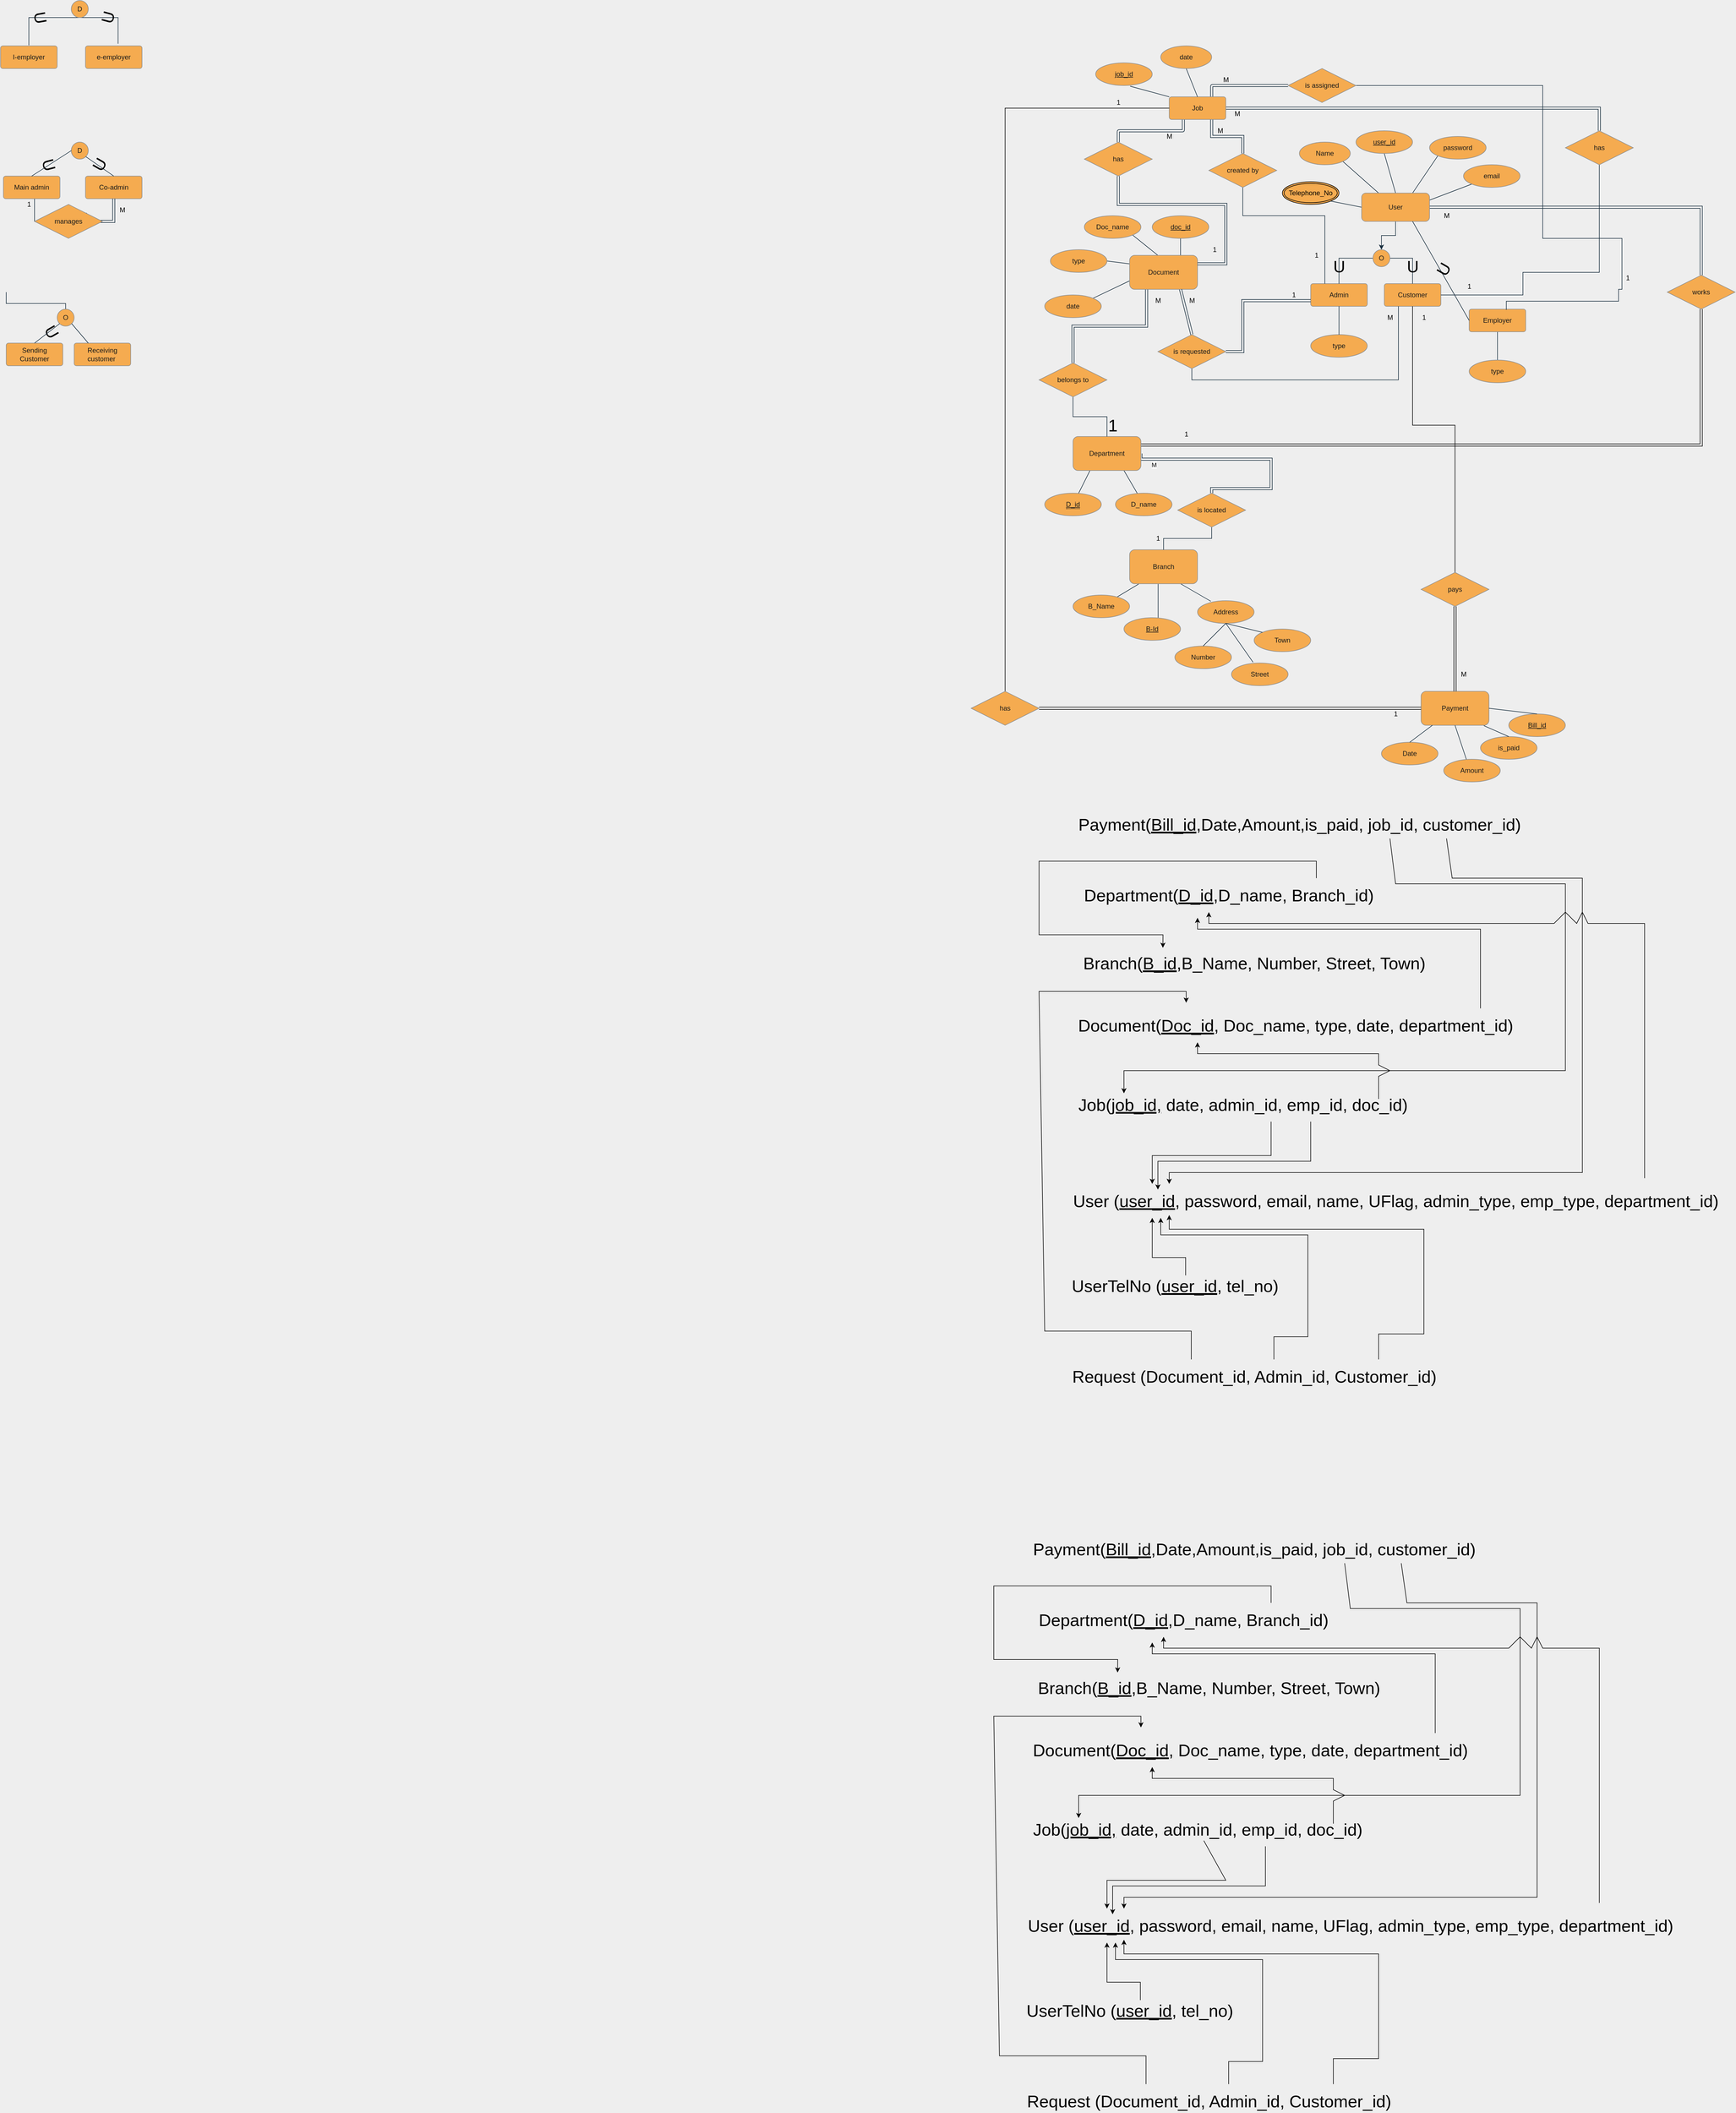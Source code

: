 <mxfile version="15.9.1" type="google" pages="2"><diagram id="R2lEEEUBdFMjLlhIrx00" name="Page-1"><mxGraphModel dx="4226" dy="980" grid="1" gridSize="10" guides="1" tooltips="1" connect="1" arrows="1" fold="1" page="1" pageScale="1" pageWidth="2339" pageHeight="3300" background="#EEEEEE" math="0" shadow="0" extFonts="Permanent Marker^https://fonts.googleapis.com/css?family=Permanent+Marker"><root><mxCell id="0"/><mxCell id="1" parent="0"/><mxCell id="NOACbVW3ZgNaxoPNcWCw-11" style="edgeStyle=orthogonalEdgeStyle;rounded=0;orthogonalLoop=1;jettySize=auto;html=1;entryX=0.5;entryY=0;entryDx=0;entryDy=0;strokeColor=#182E3E;fontColor=#1A1A1A;labelBackgroundColor=#EEEEEE;" parent="1" source="NOACbVW3ZgNaxoPNcWCw-1" target="NOACbVW3ZgNaxoPNcWCw-9" edge="1"><mxGeometry relative="1" as="geometry"/></mxCell><mxCell id="NOACbVW3ZgNaxoPNcWCw-39" style="edgeStyle=none;rounded=0;orthogonalLoop=1;jettySize=auto;html=1;exitX=0.5;exitY=0;exitDx=0;exitDy=0;entryX=0.5;entryY=1;entryDx=0;entryDy=0;strokeColor=#182E3E;fontColor=#1A1A1A;labelBackgroundColor=#EEEEEE;endArrow=none;endFill=0;" parent="1" source="NOACbVW3ZgNaxoPNcWCw-1" target="NOACbVW3ZgNaxoPNcWCw-38" edge="1"><mxGeometry relative="1" as="geometry"/></mxCell><mxCell id="NOACbVW3ZgNaxoPNcWCw-40" style="edgeStyle=none;rounded=0;orthogonalLoop=1;jettySize=auto;html=1;exitX=0.75;exitY=0;exitDx=0;exitDy=0;entryX=0;entryY=1;entryDx=0;entryDy=0;strokeColor=#182E3E;fontColor=#1A1A1A;labelBackgroundColor=#EEEEEE;endArrow=none;endFill=0;" parent="1" source="NOACbVW3ZgNaxoPNcWCw-1" target="NOACbVW3ZgNaxoPNcWCw-19" edge="1"><mxGeometry relative="1" as="geometry"/></mxCell><mxCell id="NOACbVW3ZgNaxoPNcWCw-41" style="edgeStyle=none;rounded=0;orthogonalLoop=1;jettySize=auto;html=1;entryX=0;entryY=1;entryDx=0;entryDy=0;strokeColor=#182E3E;fontColor=#1A1A1A;labelBackgroundColor=#EEEEEE;endArrow=none;endFill=0;exitX=1;exitY=0.25;exitDx=0;exitDy=0;" parent="1" source="NOACbVW3ZgNaxoPNcWCw-1" target="NOACbVW3ZgNaxoPNcWCw-21" edge="1"><mxGeometry relative="1" as="geometry"><mxPoint x="1110" y="400" as="sourcePoint"/></mxGeometry></mxCell><mxCell id="NOACbVW3ZgNaxoPNcWCw-42" style="edgeStyle=none;rounded=0;orthogonalLoop=1;jettySize=auto;html=1;exitX=0.25;exitY=0;exitDx=0;exitDy=0;entryX=1;entryY=1;entryDx=0;entryDy=0;strokeColor=#182E3E;fontColor=#1A1A1A;labelBackgroundColor=#EEEEEE;endArrow=none;endFill=0;" parent="1" source="NOACbVW3ZgNaxoPNcWCw-1" target="NOACbVW3ZgNaxoPNcWCw-18" edge="1"><mxGeometry relative="1" as="geometry"/></mxCell><mxCell id="NOACbVW3ZgNaxoPNcWCw-43" style="edgeStyle=none;rounded=0;orthogonalLoop=1;jettySize=auto;html=1;exitX=0;exitY=0.5;exitDx=0;exitDy=0;entryX=1;entryY=1;entryDx=0;entryDy=0;strokeColor=#182E3E;fontColor=#1A1A1A;labelBackgroundColor=#EEEEEE;endArrow=none;endFill=0;" parent="1" source="NOACbVW3ZgNaxoPNcWCw-1" target="5BJDtEoY140ML4YigmFN-3" edge="1"><mxGeometry relative="1" as="geometry"><mxPoint x="950.146" y="374.226" as="targetPoint"/></mxGeometry></mxCell><mxCell id="NOACbVW3ZgNaxoPNcWCw-94" style="edgeStyle=orthogonalEdgeStyle;rounded=0;sketch=0;orthogonalLoop=1;jettySize=auto;html=1;exitX=1;exitY=0.5;exitDx=0;exitDy=0;fontColor=#1A1A1A;endArrow=none;endFill=0;strokeColor=#182E3E;shape=link;" parent="1" source="NOACbVW3ZgNaxoPNcWCw-1" target="NOACbVW3ZgNaxoPNcWCw-93" edge="1"><mxGeometry relative="1" as="geometry"/></mxCell><mxCell id="NOACbVW3ZgNaxoPNcWCw-1" value="User" style="rounded=1;whiteSpace=wrap;html=1;fillColor=#F5AB50;strokeColor=#909090;fontColor=#1A1A1A;" parent="1" vertex="1"><mxGeometry x="990" y="400" width="120" height="50" as="geometry"/></mxCell><mxCell id="NOACbVW3ZgNaxoPNcWCw-62" style="edgeStyle=none;rounded=0;orthogonalLoop=1;jettySize=auto;html=1;exitX=0.75;exitY=0;exitDx=0;exitDy=0;strokeColor=#182E3E;fontColor=#1A1A1A;labelBackgroundColor=#EEEEEE;endArrow=none;endFill=0;" parent="1" source="NOACbVW3ZgNaxoPNcWCw-2" edge="1"><mxGeometry relative="1" as="geometry"><mxPoint x="670" y="470" as="targetPoint"/></mxGeometry></mxCell><mxCell id="NOACbVW3ZgNaxoPNcWCw-63" style="edgeStyle=none;rounded=0;orthogonalLoop=1;jettySize=auto;html=1;entryX=1;entryY=1;entryDx=0;entryDy=0;strokeColor=#182E3E;fontColor=#1A1A1A;labelBackgroundColor=#EEEEEE;endArrow=none;endFill=0;" parent="1" target="NOACbVW3ZgNaxoPNcWCw-47" edge="1"><mxGeometry relative="1" as="geometry"><mxPoint x="630" y="510" as="sourcePoint"/></mxGeometry></mxCell><mxCell id="NOACbVW3ZgNaxoPNcWCw-65" style="edgeStyle=none;rounded=0;orthogonalLoop=1;jettySize=auto;html=1;exitX=0;exitY=0.25;exitDx=0;exitDy=0;strokeColor=#182E3E;fontColor=#1A1A1A;labelBackgroundColor=#EEEEEE;endArrow=none;endFill=0;entryX=1;entryY=0.5;entryDx=0;entryDy=0;" parent="1" source="NOACbVW3ZgNaxoPNcWCw-2" target="NOACbVW3ZgNaxoPNcWCw-61" edge="1"><mxGeometry relative="1" as="geometry"><mxPoint x="550" y="520" as="targetPoint"/></mxGeometry></mxCell><mxCell id="NOACbVW3ZgNaxoPNcWCw-69" style="edgeStyle=none;rounded=0;orthogonalLoop=1;jettySize=auto;html=1;exitX=0;exitY=0.75;exitDx=0;exitDy=0;entryX=1;entryY=0;entryDx=0;entryDy=0;strokeColor=#182E3E;fontColor=#1A1A1A;labelBackgroundColor=#EEEEEE;endArrow=none;endFill=0;" parent="1" source="NOACbVW3ZgNaxoPNcWCw-2" target="NOACbVW3ZgNaxoPNcWCw-67" edge="1"><mxGeometry relative="1" as="geometry"/></mxCell><mxCell id="NOACbVW3ZgNaxoPNcWCw-88" style="edgeStyle=orthogonalEdgeStyle;curved=0;rounded=0;sketch=0;orthogonalLoop=1;jettySize=auto;html=1;exitX=0.25;exitY=1;exitDx=0;exitDy=0;fontColor=#1A1A1A;endArrow=none;endFill=0;strokeColor=#182E3E;shape=link;" parent="1" source="NOACbVW3ZgNaxoPNcWCw-2" target="NOACbVW3ZgNaxoPNcWCw-87" edge="1"><mxGeometry relative="1" as="geometry"/></mxCell><mxCell id="NOACbVW3ZgNaxoPNcWCw-2" value="Document" style="rounded=1;whiteSpace=wrap;html=1;fillColor=#F5AB50;strokeColor=#909090;fontColor=#1A1A1A;" parent="1" vertex="1"><mxGeometry x="580" y="510" width="120" height="60" as="geometry"/></mxCell><mxCell id="NOACbVW3ZgNaxoPNcWCw-58" style="edgeStyle=none;rounded=0;orthogonalLoop=1;jettySize=auto;html=1;exitX=0.75;exitY=1;exitDx=0;exitDy=0;strokeColor=#182E3E;fontColor=#1A1A1A;labelBackgroundColor=#EEEEEE;endArrow=none;endFill=0;" parent="1" source="NOACbVW3ZgNaxoPNcWCw-3" target="NOACbVW3ZgNaxoPNcWCw-51" edge="1"><mxGeometry relative="1" as="geometry"/></mxCell><mxCell id="NOACbVW3ZgNaxoPNcWCw-59" style="edgeStyle=none;rounded=0;orthogonalLoop=1;jettySize=auto;html=1;exitX=0.25;exitY=1;exitDx=0;exitDy=0;strokeColor=#182E3E;fontColor=#1A1A1A;labelBackgroundColor=#EEEEEE;endArrow=none;endFill=0;" parent="1" source="NOACbVW3ZgNaxoPNcWCw-3" target="NOACbVW3ZgNaxoPNcWCw-52" edge="1"><mxGeometry relative="1" as="geometry"/></mxCell><mxCell id="NOACbVW3ZgNaxoPNcWCw-91" style="edgeStyle=orthogonalEdgeStyle;curved=0;rounded=0;sketch=0;orthogonalLoop=1;jettySize=auto;html=1;exitX=1;exitY=0.5;exitDx=0;exitDy=0;entryX=0.5;entryY=0;entryDx=0;entryDy=0;fontColor=#1A1A1A;endArrow=none;endFill=0;strokeColor=#182E3E;shape=link;" parent="1" source="NOACbVW3ZgNaxoPNcWCw-3" target="NOACbVW3ZgNaxoPNcWCw-90" edge="1"><mxGeometry relative="1" as="geometry"><Array as="points"><mxPoint x="830" y="870"/><mxPoint x="830" y="922"/><mxPoint x="725" y="922"/></Array></mxGeometry></mxCell><mxCell id="5BJDtEoY140ML4YigmFN-18" value="M" style="edgeLabel;html=1;align=center;verticalAlign=middle;resizable=0;points=[];" parent="NOACbVW3ZgNaxoPNcWCw-91" vertex="1" connectable="0"><mxGeometry x="-0.839" y="-1" relative="1" as="geometry"><mxPoint y="9" as="offset"/></mxGeometry></mxCell><mxCell id="5BJDtEoY140ML4YigmFN-45" style="edgeStyle=orthogonalEdgeStyle;shape=link;rounded=0;orthogonalLoop=1;jettySize=auto;html=1;exitX=1;exitY=0.25;exitDx=0;exitDy=0;entryX=0.5;entryY=1;entryDx=0;entryDy=0;fontSize=12;endArrow=none;endFill=0;" parent="1" source="NOACbVW3ZgNaxoPNcWCw-3" target="NOACbVW3ZgNaxoPNcWCw-93" edge="1"><mxGeometry relative="1" as="geometry"/></mxCell><mxCell id="NOACbVW3ZgNaxoPNcWCw-3" value="Department" style="rounded=1;whiteSpace=wrap;html=1;fillColor=#F5AB50;strokeColor=#909090;fontColor=#1A1A1A;" parent="1" vertex="1"><mxGeometry x="480" y="830" width="120" height="60" as="geometry"/></mxCell><mxCell id="NOACbVW3ZgNaxoPNcWCw-55" style="edgeStyle=none;rounded=0;orthogonalLoop=1;jettySize=auto;html=1;exitX=0.75;exitY=1;exitDx=0;exitDy=0;entryX=0.236;entryY=0.025;entryDx=0;entryDy=0;entryPerimeter=0;strokeColor=#182E3E;fontColor=#1A1A1A;labelBackgroundColor=#EEEEEE;endArrow=none;endFill=0;" parent="1" source="NOACbVW3ZgNaxoPNcWCw-4" target="NOACbVW3ZgNaxoPNcWCw-49" edge="1"><mxGeometry relative="1" as="geometry"/></mxCell><mxCell id="NOACbVW3ZgNaxoPNcWCw-56" style="edgeStyle=none;rounded=0;orthogonalLoop=1;jettySize=auto;html=1;exitX=0.42;exitY=1.01;exitDx=0;exitDy=0;entryX=0.604;entryY=0.055;entryDx=0;entryDy=0;entryPerimeter=0;exitPerimeter=0;strokeColor=#182E3E;fontColor=#1A1A1A;labelBackgroundColor=#EEEEEE;endArrow=none;endFill=0;" parent="1" source="NOACbVW3ZgNaxoPNcWCw-4" target="NOACbVW3ZgNaxoPNcWCw-45" edge="1"><mxGeometry relative="1" as="geometry"/></mxCell><mxCell id="NOACbVW3ZgNaxoPNcWCw-57" style="edgeStyle=none;rounded=0;orthogonalLoop=1;jettySize=auto;html=1;exitX=0.133;exitY=1.01;exitDx=0;exitDy=0;exitPerimeter=0;strokeColor=#182E3E;fontColor=#1A1A1A;labelBackgroundColor=#EEEEEE;endArrow=none;endFill=0;" parent="1" source="NOACbVW3ZgNaxoPNcWCw-4" target="NOACbVW3ZgNaxoPNcWCw-46" edge="1"><mxGeometry relative="1" as="geometry"/></mxCell><mxCell id="NOACbVW3ZgNaxoPNcWCw-4" value="Branch" style="rounded=1;whiteSpace=wrap;html=1;fillColor=#F5AB50;strokeColor=#909090;fontColor=#1A1A1A;" parent="1" vertex="1"><mxGeometry x="580" y="1030" width="120" height="60" as="geometry"/></mxCell><mxCell id="NOACbVW3ZgNaxoPNcWCw-5" value="Admin" style="rounded=1;arcSize=10;whiteSpace=wrap;html=1;align=center;fillColor=#F5AB50;strokeColor=#909090;fontColor=#1A1A1A;" parent="1" vertex="1"><mxGeometry x="900" y="560" width="100" height="40" as="geometry"/></mxCell><mxCell id="NOACbVW3ZgNaxoPNcWCw-6" value="Customer" style="rounded=1;arcSize=10;whiteSpace=wrap;html=1;align=center;fillColor=#F5AB50;strokeColor=#909090;fontColor=#1A1A1A;" parent="1" vertex="1"><mxGeometry x="1030" y="560" width="100" height="40" as="geometry"/></mxCell><mxCell id="NOACbVW3ZgNaxoPNcWCw-29" style="edgeStyle=orthogonalEdgeStyle;rounded=0;orthogonalLoop=1;jettySize=auto;html=1;strokeColor=#182E3E;fontColor=#1A1A1A;labelBackgroundColor=#EEEEEE;entryX=0.5;entryY=0;entryDx=0;entryDy=0;endArrow=none;endFill=0;" parent="1" source="NOACbVW3ZgNaxoPNcWCw-7" target="5BJDtEoY140ML4YigmFN-153" edge="1"><mxGeometry relative="1" as="geometry"><mxPoint x="1230" y="695" as="targetPoint"/></mxGeometry></mxCell><mxCell id="NOACbVW3ZgNaxoPNcWCw-7" value="Employer" style="rounded=1;arcSize=10;whiteSpace=wrap;html=1;align=center;fillColor=#F5AB50;strokeColor=#909090;fontColor=#1A1A1A;" parent="1" vertex="1"><mxGeometry x="1180" y="605" width="100" height="40" as="geometry"/></mxCell><mxCell id="NOACbVW3ZgNaxoPNcWCw-12" style="edgeStyle=orthogonalEdgeStyle;rounded=0;orthogonalLoop=1;jettySize=auto;html=1;strokeColor=#182E3E;fontColor=#1A1A1A;labelBackgroundColor=#EEEEEE;endArrow=none;endFill=0;" parent="1" source="NOACbVW3ZgNaxoPNcWCw-9" target="NOACbVW3ZgNaxoPNcWCw-5" edge="1"><mxGeometry relative="1" as="geometry"/></mxCell><mxCell id="NOACbVW3ZgNaxoPNcWCw-13" style="edgeStyle=orthogonalEdgeStyle;rounded=0;orthogonalLoop=1;jettySize=auto;html=1;entryX=0.5;entryY=0;entryDx=0;entryDy=0;strokeColor=#182E3E;fontColor=#1A1A1A;labelBackgroundColor=#EEEEEE;endArrow=none;endFill=0;" parent="1" source="NOACbVW3ZgNaxoPNcWCw-9" target="NOACbVW3ZgNaxoPNcWCw-6" edge="1"><mxGeometry relative="1" as="geometry"><Array as="points"><mxPoint x="1080" y="515"/></Array></mxGeometry></mxCell><mxCell id="NOACbVW3ZgNaxoPNcWCw-9" value="O" style="ellipse;whiteSpace=wrap;html=1;align=center;fillColor=#F5AB50;strokeColor=#909090;fontColor=#1A1A1A;" parent="1" vertex="1"><mxGeometry x="1010" y="500" width="30" height="30" as="geometry"/></mxCell><mxCell id="NOACbVW3ZgNaxoPNcWCw-18" value="Name" style="ellipse;whiteSpace=wrap;html=1;align=center;fillColor=#F5AB50;strokeColor=#909090;fontColor=#1A1A1A;" parent="1" vertex="1"><mxGeometry x="880" y="310" width="90" height="40" as="geometry"/></mxCell><mxCell id="NOACbVW3ZgNaxoPNcWCw-19" value="password" style="ellipse;whiteSpace=wrap;html=1;align=center;fillColor=#F5AB50;strokeColor=#909090;fontColor=#1A1A1A;" parent="1" vertex="1"><mxGeometry x="1110" y="300" width="100" height="40" as="geometry"/></mxCell><mxCell id="NOACbVW3ZgNaxoPNcWCw-21" value="email" style="ellipse;whiteSpace=wrap;html=1;align=center;fillColor=#F5AB50;strokeColor=#909090;fontColor=#1A1A1A;" parent="1" vertex="1"><mxGeometry x="1170" y="350" width="100" height="40" as="geometry"/></mxCell><mxCell id="NOACbVW3ZgNaxoPNcWCw-38" value="user_id" style="ellipse;whiteSpace=wrap;html=1;align=center;fontStyle=4;fillColor=#F5AB50;strokeColor=#909090;fontColor=#1A1A1A;" parent="1" vertex="1"><mxGeometry x="980" y="290" width="100" height="40" as="geometry"/></mxCell><mxCell id="NOACbVW3ZgNaxoPNcWCw-45" value="&lt;u&gt;B-Id&lt;/u&gt;" style="ellipse;whiteSpace=wrap;html=1;align=center;fillColor=#F5AB50;strokeColor=#909090;fontColor=#1A1A1A;" parent="1" vertex="1"><mxGeometry x="570" y="1150" width="100" height="40" as="geometry"/></mxCell><mxCell id="NOACbVW3ZgNaxoPNcWCw-46" value="B_Name" style="ellipse;whiteSpace=wrap;html=1;align=center;fillColor=#F5AB50;strokeColor=#909090;fontColor=#1A1A1A;" parent="1" vertex="1"><mxGeometry x="480" y="1110" width="100" height="40" as="geometry"/></mxCell><mxCell id="NOACbVW3ZgNaxoPNcWCw-47" value="Doc_name" style="ellipse;whiteSpace=wrap;html=1;align=center;fillColor=#F5AB50;strokeColor=#909090;fontColor=#1A1A1A;" parent="1" vertex="1"><mxGeometry x="500" y="440" width="100" height="40" as="geometry"/></mxCell><mxCell id="NOACbVW3ZgNaxoPNcWCw-49" value="Address" style="ellipse;whiteSpace=wrap;html=1;align=center;fillColor=#F5AB50;strokeColor=#909090;fontColor=#1A1A1A;" parent="1" vertex="1"><mxGeometry x="700" y="1120" width="100" height="40" as="geometry"/></mxCell><mxCell id="NOACbVW3ZgNaxoPNcWCw-51" value="D_name" style="ellipse;whiteSpace=wrap;html=1;align=center;fillColor=#F5AB50;strokeColor=#909090;fontColor=#1A1A1A;" parent="1" vertex="1"><mxGeometry x="555" y="930" width="100" height="40" as="geometry"/></mxCell><mxCell id="NOACbVW3ZgNaxoPNcWCw-52" value="&lt;span style=&quot;border-bottom: 1px dotted&quot;&gt;&lt;u&gt;D_id&lt;/u&gt;&lt;/span&gt;" style="ellipse;whiteSpace=wrap;html=1;align=center;fillColor=#F5AB50;strokeColor=#909090;fontColor=#1A1A1A;" parent="1" vertex="1"><mxGeometry x="430" y="930" width="100" height="40" as="geometry"/></mxCell><mxCell id="NOACbVW3ZgNaxoPNcWCw-60" value="doc_id" style="ellipse;whiteSpace=wrap;html=1;align=center;fontStyle=4;fillColor=#F5AB50;strokeColor=#909090;fontColor=#1A1A1A;" parent="1" vertex="1"><mxGeometry x="620" y="440" width="100" height="40" as="geometry"/></mxCell><mxCell id="NOACbVW3ZgNaxoPNcWCw-61" value="type" style="ellipse;whiteSpace=wrap;html=1;align=center;fillColor=#F5AB50;strokeColor=#909090;fontColor=#1A1A1A;" parent="1" vertex="1"><mxGeometry x="440" y="500" width="100" height="40" as="geometry"/></mxCell><mxCell id="NOACbVW3ZgNaxoPNcWCw-67" value="date" style="ellipse;whiteSpace=wrap;html=1;align=center;fillColor=#F5AB50;strokeColor=#909090;fontColor=#1A1A1A;" parent="1" vertex="1"><mxGeometry x="430" y="580" width="100" height="40" as="geometry"/></mxCell><mxCell id="NOACbVW3ZgNaxoPNcWCw-82" style="edgeStyle=orthogonalEdgeStyle;curved=0;rounded=0;sketch=0;orthogonalLoop=1;jettySize=auto;html=1;exitX=1;exitY=0.5;exitDx=0;exitDy=0;entryX=0;entryY=0.75;entryDx=0;entryDy=0;fontColor=#1A1A1A;endArrow=none;endFill=0;strokeColor=#182E3E;shape=link;" parent="1" source="NOACbVW3ZgNaxoPNcWCw-80" target="NOACbVW3ZgNaxoPNcWCw-5" edge="1"><mxGeometry relative="1" as="geometry"><Array as="points"><mxPoint x="780" y="680"/><mxPoint x="780" y="590"/></Array></mxGeometry></mxCell><mxCell id="NOACbVW3ZgNaxoPNcWCw-113" style="edgeStyle=orthogonalEdgeStyle;rounded=0;sketch=0;orthogonalLoop=1;jettySize=auto;html=1;exitX=0.5;exitY=1;exitDx=0;exitDy=0;entryX=0.25;entryY=1;entryDx=0;entryDy=0;fontColor=#1A1A1A;endArrow=none;endFill=0;strokeColor=#182E3E;" parent="1" source="NOACbVW3ZgNaxoPNcWCw-80" target="NOACbVW3ZgNaxoPNcWCw-6" edge="1"><mxGeometry relative="1" as="geometry"/></mxCell><mxCell id="NOACbVW3ZgNaxoPNcWCw-80" value="is requested" style="shape=rhombus;perimeter=rhombusPerimeter;whiteSpace=wrap;html=1;align=center;rounded=0;sketch=0;fontColor=#1A1A1A;strokeColor=#909090;fillColor=#F5AB50;" parent="1" vertex="1"><mxGeometry x="630" y="650" width="120" height="60" as="geometry"/></mxCell><mxCell id="NOACbVW3ZgNaxoPNcWCw-89" style="edgeStyle=orthogonalEdgeStyle;rounded=0;sketch=0;orthogonalLoop=1;jettySize=auto;html=1;exitX=0.5;exitY=1;exitDx=0;exitDy=0;fontColor=#1A1A1A;endArrow=none;endFill=0;strokeColor=#182E3E;" parent="1" source="NOACbVW3ZgNaxoPNcWCw-87" target="NOACbVW3ZgNaxoPNcWCw-3" edge="1"><mxGeometry relative="1" as="geometry"/></mxCell><mxCell id="NOACbVW3ZgNaxoPNcWCw-87" value="belongs to" style="shape=rhombus;perimeter=rhombusPerimeter;whiteSpace=wrap;html=1;align=center;rounded=0;sketch=0;fontColor=#1A1A1A;strokeColor=#909090;fillColor=#F5AB50;" parent="1" vertex="1"><mxGeometry x="420" y="700" width="120" height="60" as="geometry"/></mxCell><mxCell id="NOACbVW3ZgNaxoPNcWCw-92" style="edgeStyle=orthogonalEdgeStyle;rounded=0;sketch=0;orthogonalLoop=1;jettySize=auto;html=1;exitX=0.5;exitY=1;exitDx=0;exitDy=0;fontColor=#1A1A1A;endArrow=none;endFill=0;strokeColor=#182E3E;" parent="1" source="NOACbVW3ZgNaxoPNcWCw-90" target="NOACbVW3ZgNaxoPNcWCw-4" edge="1"><mxGeometry relative="1" as="geometry"/></mxCell><mxCell id="NOACbVW3ZgNaxoPNcWCw-90" value="is located" style="shape=rhombus;perimeter=rhombusPerimeter;whiteSpace=wrap;html=1;align=center;rounded=0;sketch=0;fontColor=#1A1A1A;strokeColor=#909090;fillColor=#F5AB50;" parent="1" vertex="1"><mxGeometry x="665" y="930" width="120" height="60" as="geometry"/></mxCell><mxCell id="NOACbVW3ZgNaxoPNcWCw-93" value="works" style="shape=rhombus;perimeter=rhombusPerimeter;whiteSpace=wrap;html=1;align=center;rounded=0;sketch=0;fontColor=#1A1A1A;strokeColor=#909090;fillColor=#F5AB50;" parent="1" vertex="1"><mxGeometry x="1530" y="545" width="120" height="60" as="geometry"/></mxCell><mxCell id="NOACbVW3ZgNaxoPNcWCw-98" style="edgeStyle=orthogonalEdgeStyle;curved=0;rounded=1;sketch=0;orthogonalLoop=1;jettySize=auto;html=1;exitX=0.25;exitY=1;exitDx=0;exitDy=0;entryX=0.5;entryY=0;entryDx=0;entryDy=0;fontColor=#1A1A1A;endArrow=none;endFill=0;strokeColor=#182E3E;shape=link;" parent="1" source="NOACbVW3ZgNaxoPNcWCw-96" target="NOACbVW3ZgNaxoPNcWCw-97" edge="1"><mxGeometry relative="1" as="geometry"/></mxCell><mxCell id="NOACbVW3ZgNaxoPNcWCw-101" style="edgeStyle=orthogonalEdgeStyle;curved=0;rounded=1;sketch=0;orthogonalLoop=1;jettySize=auto;html=1;exitX=0.75;exitY=0;exitDx=0;exitDy=0;fontColor=#1A1A1A;endArrow=none;endFill=0;strokeColor=#182E3E;shape=link;" parent="1" source="NOACbVW3ZgNaxoPNcWCw-96" target="NOACbVW3ZgNaxoPNcWCw-100" edge="1"><mxGeometry relative="1" as="geometry"/></mxCell><mxCell id="NOACbVW3ZgNaxoPNcWCw-104" style="edgeStyle=orthogonalEdgeStyle;curved=0;rounded=0;sketch=0;orthogonalLoop=1;jettySize=auto;html=1;exitX=0.75;exitY=1;exitDx=0;exitDy=0;entryX=0.5;entryY=0;entryDx=0;entryDy=0;fontColor=#1A1A1A;endArrow=none;endFill=0;strokeColor=#182E3E;shape=link;" parent="1" source="NOACbVW3ZgNaxoPNcWCw-96" target="NOACbVW3ZgNaxoPNcWCw-103" edge="1"><mxGeometry relative="1" as="geometry"/></mxCell><mxCell id="NOACbVW3ZgNaxoPNcWCw-129" style="edgeStyle=orthogonalEdgeStyle;rounded=0;sketch=0;orthogonalLoop=1;jettySize=auto;html=1;exitX=1;exitY=0.5;exitDx=0;exitDy=0;entryX=0.5;entryY=0;entryDx=0;entryDy=0;fontColor=#1A1A1A;endArrow=none;endFill=0;strokeColor=#182E3E;shape=link;" parent="1" source="NOACbVW3ZgNaxoPNcWCw-96" target="NOACbVW3ZgNaxoPNcWCw-128" edge="1"><mxGeometry relative="1" as="geometry"/></mxCell><mxCell id="NOACbVW3ZgNaxoPNcWCw-96" value="Job" style="rounded=1;arcSize=10;whiteSpace=wrap;html=1;align=center;sketch=0;fontColor=#1A1A1A;strokeColor=#909090;fillColor=#F5AB50;" parent="1" vertex="1"><mxGeometry x="650" y="230" width="100" height="40" as="geometry"/></mxCell><mxCell id="NOACbVW3ZgNaxoPNcWCw-99" style="edgeStyle=orthogonalEdgeStyle;curved=0;rounded=0;sketch=0;orthogonalLoop=1;jettySize=auto;html=1;exitX=0.5;exitY=1;exitDx=0;exitDy=0;fontColor=#1A1A1A;endArrow=none;endFill=0;strokeColor=#182E3E;entryX=1;entryY=0.25;entryDx=0;entryDy=0;shape=link;" parent="1" source="NOACbVW3ZgNaxoPNcWCw-97" target="NOACbVW3ZgNaxoPNcWCw-2" edge="1"><mxGeometry relative="1" as="geometry"><Array as="points"><mxPoint x="560" y="420"/><mxPoint x="750" y="420"/><mxPoint x="750" y="525"/></Array><mxPoint x="720" y="509" as="targetPoint"/></mxGeometry></mxCell><mxCell id="5BJDtEoY140ML4YigmFN-104" style="edgeStyle=orthogonalEdgeStyle;rounded=0;orthogonalLoop=1;jettySize=auto;html=1;exitX=0;exitY=0.5;exitDx=0;exitDy=0;fontSize=12;endArrow=none;endFill=0;" parent="1" source="NOACbVW3ZgNaxoPNcWCw-96" target="5BJDtEoY140ML4YigmFN-102" edge="1"><mxGeometry relative="1" as="geometry"/></mxCell><mxCell id="NOACbVW3ZgNaxoPNcWCw-97" value="has" style="shape=rhombus;perimeter=rhombusPerimeter;whiteSpace=wrap;html=1;align=center;rounded=0;sketch=0;fontColor=#1A1A1A;strokeColor=#909090;fillColor=#F5AB50;" parent="1" vertex="1"><mxGeometry x="500" y="310" width="120" height="60" as="geometry"/></mxCell><mxCell id="NOACbVW3ZgNaxoPNcWCw-102" style="edgeStyle=orthogonalEdgeStyle;rounded=0;sketch=0;orthogonalLoop=1;jettySize=auto;html=1;exitX=1;exitY=0.5;exitDx=0;exitDy=0;fontColor=#1A1A1A;endArrow=none;endFill=0;strokeColor=#182E3E;entryX=0.657;entryY=0.031;entryDx=0;entryDy=0;entryPerimeter=0;" parent="1" source="NOACbVW3ZgNaxoPNcWCw-100" target="NOACbVW3ZgNaxoPNcWCw-7" edge="1"><mxGeometry relative="1" as="geometry"><Array as="points"><mxPoint x="1310" y="210"/><mxPoint x="1310" y="480"/><mxPoint x="1450" y="480"/><mxPoint x="1450" y="570"/><mxPoint x="1444" y="570"/><mxPoint x="1444" y="591"/></Array><mxPoint x="1464.14" y="526.72" as="targetPoint"/></mxGeometry></mxCell><mxCell id="NOACbVW3ZgNaxoPNcWCw-100" value="is assigned" style="shape=rhombus;perimeter=rhombusPerimeter;whiteSpace=wrap;html=1;align=center;rounded=0;sketch=0;fontColor=#1A1A1A;strokeColor=#909090;fillColor=#F5AB50;" parent="1" vertex="1"><mxGeometry x="860" y="180" width="120" height="60" as="geometry"/></mxCell><mxCell id="NOACbVW3ZgNaxoPNcWCw-105" style="edgeStyle=orthogonalEdgeStyle;rounded=0;sketch=0;orthogonalLoop=1;jettySize=auto;html=1;entryX=0.25;entryY=0;entryDx=0;entryDy=0;fontColor=#1A1A1A;endArrow=none;endFill=0;strokeColor=#182E3E;" parent="1" target="NOACbVW3ZgNaxoPNcWCw-5" edge="1"><mxGeometry relative="1" as="geometry"><Array as="points"><mxPoint x="780" y="440"/><mxPoint x="925" y="440"/></Array><mxPoint x="780" y="390" as="sourcePoint"/></mxGeometry></mxCell><mxCell id="NOACbVW3ZgNaxoPNcWCw-103" value="created by" style="shape=rhombus;perimeter=rhombusPerimeter;whiteSpace=wrap;html=1;align=center;rounded=0;sketch=0;fontColor=#1A1A1A;strokeColor=#909090;fillColor=#F5AB50;" parent="1" vertex="1"><mxGeometry x="720" y="330" width="120" height="60" as="geometry"/></mxCell><mxCell id="5BJDtEoY140ML4YigmFN-98" style="edgeStyle=orthogonalEdgeStyle;rounded=0;orthogonalLoop=1;jettySize=auto;html=1;exitX=0.5;exitY=1;exitDx=0;exitDy=0;entryX=0.5;entryY=0;entryDx=0;entryDy=0;fontSize=12;endArrow=none;endFill=0;" parent="1" source="NOACbVW3ZgNaxoPNcWCw-6" target="5BJDtEoY140ML4YigmFN-97" edge="1"><mxGeometry relative="1" as="geometry"><Array as="points"><mxPoint x="1080" y="810"/><mxPoint x="1155" y="810"/></Array></mxGeometry></mxCell><mxCell id="NOACbVW3ZgNaxoPNcWCw-130" style="edgeStyle=orthogonalEdgeStyle;rounded=0;sketch=0;orthogonalLoop=1;jettySize=auto;html=1;exitX=0.5;exitY=1;exitDx=0;exitDy=0;entryX=1;entryY=0.5;entryDx=0;entryDy=0;fontColor=#1A1A1A;endArrow=none;endFill=0;strokeColor=#182E3E;" parent="1" source="NOACbVW3ZgNaxoPNcWCw-128" target="NOACbVW3ZgNaxoPNcWCw-6" edge="1"><mxGeometry relative="1" as="geometry"><Array as="points"><mxPoint x="1410" y="540"/><mxPoint x="1275" y="540"/><mxPoint x="1275" y="580"/></Array></mxGeometry></mxCell><mxCell id="NOACbVW3ZgNaxoPNcWCw-128" value="has" style="shape=rhombus;perimeter=rhombusPerimeter;whiteSpace=wrap;html=1;align=center;rounded=0;sketch=0;fontColor=#1A1A1A;strokeColor=#909090;fillColor=#F5AB50;" parent="1" vertex="1"><mxGeometry x="1350" y="290" width="120" height="60" as="geometry"/></mxCell><mxCell id="NOACbVW3ZgNaxoPNcWCw-131" value="job_id" style="ellipse;whiteSpace=wrap;html=1;align=center;fontStyle=4;rounded=0;sketch=0;fontColor=#1A1A1A;strokeColor=#909090;fillColor=#F5AB50;" parent="1" vertex="1"><mxGeometry x="520" y="170" width="100" height="40" as="geometry"/></mxCell><mxCell id="5BJDtEoY140ML4YigmFN-3" value="Telephone_No" style="ellipse;shape=doubleEllipse;margin=3;whiteSpace=wrap;html=1;align=center;fillColor=#F5AB50;" parent="1" vertex="1"><mxGeometry x="850" y="380" width="100" height="40" as="geometry"/></mxCell><mxCell id="5BJDtEoY140ML4YigmFN-4" value="Number" style="ellipse;whiteSpace=wrap;html=1;align=center;fillColor=#F5AB50;strokeColor=#909090;fontColor=#1A1A1A;" parent="1" vertex="1"><mxGeometry x="660" y="1200" width="100" height="40" as="geometry"/></mxCell><mxCell id="5BJDtEoY140ML4YigmFN-5" value="Street" style="ellipse;whiteSpace=wrap;html=1;align=center;fillColor=#F5AB50;strokeColor=#909090;fontColor=#1A1A1A;" parent="1" vertex="1"><mxGeometry x="760" y="1230" width="100" height="40" as="geometry"/></mxCell><mxCell id="5BJDtEoY140ML4YigmFN-6" value="Town" style="ellipse;whiteSpace=wrap;html=1;align=center;fillColor=#F5AB50;strokeColor=#909090;fontColor=#1A1A1A;" parent="1" vertex="1"><mxGeometry x="800" y="1170" width="100" height="40" as="geometry"/></mxCell><mxCell id="5BJDtEoY140ML4YigmFN-14" style="edgeStyle=none;rounded=0;orthogonalLoop=1;jettySize=auto;html=1;exitX=0.5;exitY=0;exitDx=0;exitDy=0;entryX=0.5;entryY=1;entryDx=0;entryDy=0;strokeColor=#182E3E;fontColor=#1A1A1A;labelBackgroundColor=#EEEEEE;endArrow=none;endFill=0;" parent="1" source="5BJDtEoY140ML4YigmFN-4" target="NOACbVW3ZgNaxoPNcWCw-49" edge="1"><mxGeometry relative="1" as="geometry"><mxPoint x="710" y="1225.77" as="sourcePoint"/><mxPoint x="764.854" y="1149.996" as="targetPoint"/></mxGeometry></mxCell><mxCell id="5BJDtEoY140ML4YigmFN-15" style="edgeStyle=none;rounded=0;orthogonalLoop=1;jettySize=auto;html=1;exitX=0.382;exitY=-0.031;exitDx=0;exitDy=0;entryX=0.5;entryY=1;entryDx=0;entryDy=0;strokeColor=#182E3E;fontColor=#1A1A1A;labelBackgroundColor=#EEEEEE;endArrow=none;endFill=0;exitPerimeter=0;" parent="1" source="5BJDtEoY140ML4YigmFN-5" target="NOACbVW3ZgNaxoPNcWCw-49" edge="1"><mxGeometry relative="1" as="geometry"><mxPoint x="730" y="1200" as="sourcePoint"/><mxPoint x="780" y="1160" as="targetPoint"/></mxGeometry></mxCell><mxCell id="5BJDtEoY140ML4YigmFN-16" style="edgeStyle=none;rounded=0;orthogonalLoop=1;jettySize=auto;html=1;exitX=0;exitY=0;exitDx=0;exitDy=0;entryX=0.5;entryY=1;entryDx=0;entryDy=0;strokeColor=#182E3E;fontColor=#1A1A1A;labelBackgroundColor=#EEEEEE;endArrow=none;endFill=0;" parent="1" source="5BJDtEoY140ML4YigmFN-6" target="NOACbVW3ZgNaxoPNcWCw-49" edge="1"><mxGeometry relative="1" as="geometry"><mxPoint x="740" y="1210" as="sourcePoint"/><mxPoint x="790" y="1170" as="targetPoint"/></mxGeometry></mxCell><mxCell id="5BJDtEoY140ML4YigmFN-19" value="1" style="text;html=1;align=center;verticalAlign=middle;resizable=0;points=[];autosize=1;strokeColor=none;fillColor=none;" parent="1" vertex="1"><mxGeometry x="620" y="1000" width="20" height="20" as="geometry"/></mxCell><mxCell id="5BJDtEoY140ML4YigmFN-20" value="M" style="text;html=1;align=center;verticalAlign=middle;resizable=0;points=[];autosize=1;strokeColor=none;fillColor=none;" parent="1" vertex="1"><mxGeometry x="615" y="580" width="30" height="20" as="geometry"/></mxCell><mxCell id="5BJDtEoY140ML4YigmFN-22" value="M" style="text;html=1;align=center;verticalAlign=middle;resizable=0;points=[];autosize=1;strokeColor=none;fillColor=none;" parent="1" vertex="1"><mxGeometry x="635" y="290" width="30" height="20" as="geometry"/></mxCell><mxCell id="5BJDtEoY140ML4YigmFN-23" value="1" style="text;html=1;align=center;verticalAlign=middle;resizable=0;points=[];autosize=1;strokeColor=none;fillColor=none;" parent="1" vertex="1"><mxGeometry x="720" y="490" width="20" height="20" as="geometry"/></mxCell><mxCell id="5BJDtEoY140ML4YigmFN-24" value="1" style="text;html=1;align=center;verticalAlign=middle;resizable=0;points=[];autosize=1;strokeColor=none;fillColor=none;" parent="1" vertex="1"><mxGeometry x="900" y="500" width="20" height="20" as="geometry"/></mxCell><mxCell id="5BJDtEoY140ML4YigmFN-25" value="M" style="text;html=1;align=center;verticalAlign=middle;resizable=0;points=[];autosize=1;strokeColor=none;fillColor=none;" parent="1" vertex="1"><mxGeometry x="725" y="280" width="30" height="20" as="geometry"/></mxCell><mxCell id="5BJDtEoY140ML4YigmFN-30" value="M" style="text;html=1;align=center;verticalAlign=middle;resizable=0;points=[];autosize=1;strokeColor=none;fillColor=none;" parent="1" vertex="1"><mxGeometry x="735" y="190" width="30" height="20" as="geometry"/></mxCell><mxCell id="5BJDtEoY140ML4YigmFN-31" value="1" style="text;html=1;align=center;verticalAlign=middle;resizable=0;points=[];autosize=1;strokeColor=none;fillColor=none;" parent="1" vertex="1"><mxGeometry x="1170" y="555" width="20" height="20" as="geometry"/></mxCell><mxCell id="5BJDtEoY140ML4YigmFN-32" value="M" style="text;html=1;align=center;verticalAlign=middle;resizable=0;points=[];autosize=1;strokeColor=none;fillColor=none;" parent="1" vertex="1"><mxGeometry x="755" y="250" width="30" height="20" as="geometry"/></mxCell><mxCell id="5BJDtEoY140ML4YigmFN-35" style="edgeStyle=none;rounded=0;orthogonalLoop=1;jettySize=auto;html=1;entryX=0;entryY=0.5;entryDx=0;entryDy=0;strokeColor=#182E3E;fontColor=#1A1A1A;labelBackgroundColor=#EEEEEE;endArrow=none;endFill=0;exitX=0.75;exitY=1;exitDx=0;exitDy=0;" parent="1" source="NOACbVW3ZgNaxoPNcWCw-1" target="NOACbVW3ZgNaxoPNcWCw-7" edge="1"><mxGeometry relative="1" as="geometry"><mxPoint x="1100" y="440" as="sourcePoint"/><mxPoint x="1204.854" y="384.226" as="targetPoint"/></mxGeometry></mxCell><mxCell id="5BJDtEoY140ML4YigmFN-36" value="U" style="text;html=1;align=center;verticalAlign=middle;resizable=0;points=[];autosize=1;strokeColor=none;fillColor=none;rotation=-60;fontSize=29;" parent="1" vertex="1"><mxGeometry x="1115" y="515" width="40" height="40" as="geometry"/></mxCell><mxCell id="5BJDtEoY140ML4YigmFN-41" style="edgeStyle=none;rounded=0;orthogonalLoop=1;jettySize=auto;html=1;exitX=0.75;exitY=1;exitDx=0;exitDy=0;entryX=0.5;entryY=0;entryDx=0;entryDy=0;strokeColor=#182E3E;fontColor=#1A1A1A;labelBackgroundColor=#EEEEEE;endArrow=none;endFill=0;shape=link;" parent="1" source="NOACbVW3ZgNaxoPNcWCw-2" target="NOACbVW3ZgNaxoPNcWCw-80" edge="1"><mxGeometry relative="1" as="geometry"><mxPoint x="590" y="565" as="sourcePoint"/><mxPoint x="525.146" y="595.774" as="targetPoint"/></mxGeometry></mxCell><mxCell id="5BJDtEoY140ML4YigmFN-42" value="&lt;font style=&quot;font-size: 12px&quot;&gt;1&lt;/font&gt;" style="text;html=1;align=center;verticalAlign=middle;resizable=0;points=[];autosize=1;strokeColor=none;fillColor=none;fontSize=29;" parent="1" vertex="1"><mxGeometry x="670" y="795" width="20" height="50" as="geometry"/></mxCell><mxCell id="5BJDtEoY140ML4YigmFN-43" value="M" style="text;html=1;align=center;verticalAlign=middle;resizable=0;points=[];autosize=1;strokeColor=none;fillColor=none;fontSize=12;" parent="1" vertex="1"><mxGeometry x="1125" y="430" width="30" height="20" as="geometry"/></mxCell><mxCell id="5BJDtEoY140ML4YigmFN-48" value="1" style="text;html=1;align=center;verticalAlign=middle;resizable=0;points=[];autosize=1;strokeColor=none;fillColor=none;fontSize=12;" parent="1" vertex="1"><mxGeometry x="860" y="570" width="20" height="20" as="geometry"/></mxCell><mxCell id="5BJDtEoY140ML4YigmFN-49" value="M" style="text;html=1;align=center;verticalAlign=middle;resizable=0;points=[];autosize=1;strokeColor=none;fillColor=none;fontSize=12;" parent="1" vertex="1"><mxGeometry x="1025" y="610" width="30" height="20" as="geometry"/></mxCell><mxCell id="5BJDtEoY140ML4YigmFN-50" value="M" style="text;html=1;align=center;verticalAlign=middle;resizable=0;points=[];autosize=1;strokeColor=none;fillColor=none;fontSize=12;" parent="1" vertex="1"><mxGeometry x="675" y="580" width="30" height="20" as="geometry"/></mxCell><mxCell id="5BJDtEoY140ML4YigmFN-55" value="Payment" style="rounded=1;whiteSpace=wrap;html=1;fillColor=#F5AB50;strokeColor=#909090;fontColor=#1A1A1A;" parent="1" vertex="1"><mxGeometry x="1095" y="1280" width="120" height="60" as="geometry"/></mxCell><mxCell id="5BJDtEoY140ML4YigmFN-56" value="Date" style="ellipse;whiteSpace=wrap;html=1;align=center;fillColor=#F5AB50;strokeColor=#909090;fontColor=#1A1A1A;" parent="1" vertex="1"><mxGeometry x="1025" y="1370" width="100" height="40" as="geometry"/></mxCell><mxCell id="5BJDtEoY140ML4YigmFN-57" value="Amount" style="ellipse;whiteSpace=wrap;html=1;align=center;fillColor=#F5AB50;strokeColor=#909090;fontColor=#1A1A1A;" parent="1" vertex="1"><mxGeometry x="1135" y="1400" width="100" height="40" as="geometry"/></mxCell><mxCell id="5BJDtEoY140ML4YigmFN-58" value="is_paid" style="ellipse;whiteSpace=wrap;html=1;align=center;fillColor=#F5AB50;strokeColor=#909090;fontColor=#1A1A1A;" parent="1" vertex="1"><mxGeometry x="1200" y="1360" width="100" height="40" as="geometry"/></mxCell><mxCell id="5BJDtEoY140ML4YigmFN-59" style="edgeStyle=none;rounded=0;orthogonalLoop=1;jettySize=auto;html=1;exitX=0.925;exitY=1.011;exitDx=0;exitDy=0;entryX=0.5;entryY=0;entryDx=0;entryDy=0;strokeColor=#182E3E;fontColor=#1A1A1A;labelBackgroundColor=#EEEEEE;endArrow=none;endFill=0;exitPerimeter=0;" parent="1" source="5BJDtEoY140ML4YigmFN-55" target="5BJDtEoY140ML4YigmFN-58" edge="1"><mxGeometry relative="1" as="geometry"><mxPoint x="1186" y="1344.5" as="sourcePoint"/><mxPoint x="1249.6" y="1385.5" as="targetPoint"/></mxGeometry></mxCell><mxCell id="5BJDtEoY140ML4YigmFN-60" style="edgeStyle=none;rounded=0;orthogonalLoop=1;jettySize=auto;html=1;entryX=0.5;entryY=0;entryDx=0;entryDy=0;strokeColor=#182E3E;fontColor=#1A1A1A;labelBackgroundColor=#EEEEEE;endArrow=none;endFill=0;" parent="1" source="5BJDtEoY140ML4YigmFN-55" target="5BJDtEoY140ML4YigmFN-56" edge="1"><mxGeometry relative="1" as="geometry"><mxPoint x="775" y="1480" as="sourcePoint"/><mxPoint x="838.6" y="1521" as="targetPoint"/></mxGeometry></mxCell><mxCell id="5BJDtEoY140ML4YigmFN-61" style="edgeStyle=none;rounded=0;orthogonalLoop=1;jettySize=auto;html=1;exitX=0.5;exitY=1;exitDx=0;exitDy=0;entryX=0.4;entryY=0;entryDx=0;entryDy=0;entryPerimeter=0;strokeColor=#182E3E;fontColor=#1A1A1A;labelBackgroundColor=#EEEEEE;endArrow=none;endFill=0;" parent="1" source="5BJDtEoY140ML4YigmFN-55" target="5BJDtEoY140ML4YigmFN-57" edge="1"><mxGeometry relative="1" as="geometry"><mxPoint x="785" y="1490" as="sourcePoint"/><mxPoint x="848.6" y="1531" as="targetPoint"/></mxGeometry></mxCell><mxCell id="5BJDtEoY140ML4YigmFN-84" style="edgeStyle=none;rounded=0;orthogonalLoop=1;jettySize=auto;html=1;exitX=0;exitY=0;exitDx=0;exitDy=0;entryX=0.61;entryY=1.032;entryDx=0;entryDy=0;strokeColor=#182E3E;fontColor=#1A1A1A;labelBackgroundColor=#EEEEEE;endArrow=none;endFill=0;entryPerimeter=0;" parent="1" source="NOACbVW3ZgNaxoPNcWCw-96" target="NOACbVW3ZgNaxoPNcWCw-131" edge="1"><mxGeometry relative="1" as="geometry"><mxPoint x="590" y="565" as="sourcePoint"/><mxPoint x="525.355" y="595.858" as="targetPoint"/></mxGeometry></mxCell><mxCell id="5BJDtEoY140ML4YigmFN-85" style="edgeStyle=none;rounded=0;orthogonalLoop=1;jettySize=auto;html=1;exitX=0.5;exitY=0;exitDx=0;exitDy=0;entryX=0.5;entryY=1;entryDx=0;entryDy=0;strokeColor=#182E3E;fontColor=#1A1A1A;labelBackgroundColor=#EEEEEE;endArrow=none;endFill=0;" parent="1" source="NOACbVW3ZgNaxoPNcWCw-96" target="5BJDtEoY140ML4YigmFN-156" edge="1"><mxGeometry relative="1" as="geometry"><mxPoint x="660" y="240" as="sourcePoint"/><mxPoint x="680" y="190" as="targetPoint"/></mxGeometry></mxCell><mxCell id="5BJDtEoY140ML4YigmFN-99" style="edgeStyle=orthogonalEdgeStyle;rounded=0;orthogonalLoop=1;jettySize=auto;html=1;exitX=0.5;exitY=1;exitDx=0;exitDy=0;entryX=0.5;entryY=0;entryDx=0;entryDy=0;fontSize=12;endArrow=none;endFill=0;shape=link;" parent="1" source="5BJDtEoY140ML4YigmFN-97" target="5BJDtEoY140ML4YigmFN-55" edge="1"><mxGeometry relative="1" as="geometry"/></mxCell><mxCell id="5BJDtEoY140ML4YigmFN-97" value="pays" style="shape=rhombus;perimeter=rhombusPerimeter;whiteSpace=wrap;html=1;align=center;rounded=0;sketch=0;fontColor=#1A1A1A;strokeColor=#909090;fillColor=#F5AB50;" parent="1" vertex="1"><mxGeometry x="1095" y="1070" width="120" height="60" as="geometry"/></mxCell><mxCell id="5BJDtEoY140ML4YigmFN-103" style="edgeStyle=orthogonalEdgeStyle;rounded=0;orthogonalLoop=1;jettySize=auto;html=1;exitX=1;exitY=0.5;exitDx=0;exitDy=0;entryX=0;entryY=0.5;entryDx=0;entryDy=0;fontSize=12;endArrow=none;endFill=0;shape=link;" parent="1" source="5BJDtEoY140ML4YigmFN-102" target="5BJDtEoY140ML4YigmFN-55" edge="1"><mxGeometry relative="1" as="geometry"/></mxCell><mxCell id="5BJDtEoY140ML4YigmFN-102" value="has" style="shape=rhombus;perimeter=rhombusPerimeter;whiteSpace=wrap;html=1;align=center;rounded=0;sketch=0;fontColor=#1A1A1A;strokeColor=#909090;fillColor=#F5AB50;" parent="1" vertex="1"><mxGeometry x="300" y="1280" width="120" height="60" as="geometry"/></mxCell><mxCell id="5BJDtEoY140ML4YigmFN-105" value="1" style="text;html=1;align=center;verticalAlign=middle;resizable=0;points=[];autosize=1;strokeColor=none;fillColor=none;fontSize=12;" parent="1" vertex="1"><mxGeometry x="1040" y="1310" width="20" height="20" as="geometry"/></mxCell><mxCell id="5BJDtEoY140ML4YigmFN-106" value="1" style="text;html=1;align=center;verticalAlign=middle;resizable=0;points=[];autosize=1;strokeColor=none;fillColor=none;fontSize=12;" parent="1" vertex="1"><mxGeometry x="550" y="230" width="20" height="20" as="geometry"/></mxCell><mxCell id="5BJDtEoY140ML4YigmFN-107" value="M" style="text;html=1;align=center;verticalAlign=middle;resizable=0;points=[];autosize=1;strokeColor=none;fillColor=none;fontSize=12;" parent="1" vertex="1"><mxGeometry x="1155" y="1240" width="30" height="20" as="geometry"/></mxCell><mxCell id="5BJDtEoY140ML4YigmFN-108" value="1" style="text;html=1;align=center;verticalAlign=middle;resizable=0;points=[];autosize=1;strokeColor=none;fillColor=none;fontSize=12;" parent="1" vertex="1"><mxGeometry x="1090" y="610" width="20" height="20" as="geometry"/></mxCell><mxCell id="5BJDtEoY140ML4YigmFN-109" value="1" style="text;html=1;align=center;verticalAlign=middle;resizable=0;points=[];autosize=1;strokeColor=none;fillColor=none;fontSize=12;" parent="1" vertex="1"><mxGeometry x="1450" y="540" width="20" height="20" as="geometry"/></mxCell><mxCell id="5BJDtEoY140ML4YigmFN-110" value="U" style="text;html=1;align=center;verticalAlign=middle;resizable=0;points=[];autosize=1;strokeColor=none;fillColor=none;rotation=0;fontSize=29;" parent="1" vertex="1"><mxGeometry x="930" y="510" width="40" height="40" as="geometry"/></mxCell><mxCell id="5BJDtEoY140ML4YigmFN-111" value="U" style="text;html=1;align=center;verticalAlign=middle;resizable=0;points=[];autosize=1;strokeColor=none;fillColor=none;rotation=0;fontSize=29;" parent="1" vertex="1"><mxGeometry x="1060" y="510" width="40" height="40" as="geometry"/></mxCell><mxCell id="5BJDtEoY140ML4YigmFN-113" value="&lt;u&gt;Bill_id&lt;/u&gt;" style="ellipse;whiteSpace=wrap;html=1;align=center;fillColor=#F5AB50;strokeColor=#909090;fontColor=#1A1A1A;" parent="1" vertex="1"><mxGeometry x="1250" y="1320" width="100" height="40" as="geometry"/></mxCell><mxCell id="5BJDtEoY140ML4YigmFN-114" style="edgeStyle=none;rounded=0;orthogonalLoop=1;jettySize=auto;html=1;exitX=1;exitY=0.5;exitDx=0;exitDy=0;entryX=0.5;entryY=0;entryDx=0;entryDy=0;strokeColor=#182E3E;fontColor=#1A1A1A;labelBackgroundColor=#EEEEEE;endArrow=none;endFill=0;" parent="1" source="5BJDtEoY140ML4YigmFN-55" target="5BJDtEoY140ML4YigmFN-113" edge="1"><mxGeometry relative="1" as="geometry"><mxPoint x="1165" y="1350.0" as="sourcePoint"/><mxPoint x="1185" y="1410.0" as="targetPoint"/></mxGeometry></mxCell><mxCell id="5BJDtEoY140ML4YigmFN-117" value="&lt;font style=&quot;font-size: 30px&quot;&gt;Payment(&lt;u&gt;Bill_id&lt;/u&gt;,Date,Amount,is_paid, job_id, customer_id)&lt;br&gt;&lt;/font&gt;" style="text;html=1;align=center;verticalAlign=middle;resizable=0;points=[];autosize=1;strokeColor=none;fillColor=none;fontSize=12;" parent="1" vertex="1"><mxGeometry x="480" y="1500" width="800" height="30" as="geometry"/></mxCell><mxCell id="5BJDtEoY140ML4YigmFN-118" value="Branch(&lt;u&gt;B_id&lt;/u&gt;,B_Name, Number, Street, Town)" style="text;html=1;align=center;verticalAlign=middle;resizable=0;points=[];autosize=1;strokeColor=none;fillColor=none;fontSize=30;" parent="1" vertex="1"><mxGeometry x="490" y="1740" width="620" height="40" as="geometry"/></mxCell><mxCell id="5BJDtEoY140ML4YigmFN-119" value="Department(&lt;u&gt;D_id&lt;/u&gt;,D_name, Branch_id)" style="text;html=1;align=center;verticalAlign=middle;resizable=0;points=[];autosize=1;strokeColor=none;fillColor=none;fontSize=30;" parent="1" vertex="1"><mxGeometry x="490" y="1620" width="530" height="40" as="geometry"/></mxCell><mxCell id="5BJDtEoY140ML4YigmFN-120" value="Document(&lt;u&gt;Doc_id&lt;/u&gt;, Doc_name, type, date, department_id)" style="text;html=1;align=center;verticalAlign=middle;resizable=0;points=[];autosize=1;strokeColor=none;fillColor=none;fontSize=30;" parent="1" vertex="1"><mxGeometry x="482.5" y="1850" width="780" height="40" as="geometry"/></mxCell><mxCell id="5BJDtEoY140ML4YigmFN-121" value="Job(&lt;u&gt;job_id,&lt;/u&gt; date, admin_id, emp_id, doc_id)" style="text;html=1;align=center;verticalAlign=middle;resizable=0;points=[];autosize=1;strokeColor=none;fillColor=none;fontSize=30;" parent="1" vertex="1"><mxGeometry x="480" y="1990" width="600" height="40" as="geometry"/></mxCell><mxCell id="5BJDtEoY140ML4YigmFN-122" value="User (&lt;u&gt;user_id&lt;/u&gt;, password, email, name, UFlag, admin_type, emp_type, department_id)" style="text;html=1;align=center;verticalAlign=middle;resizable=0;points=[];autosize=1;strokeColor=none;fillColor=none;fontSize=30;" parent="1" vertex="1"><mxGeometry x="470" y="2160" width="1160" height="40" as="geometry"/></mxCell><mxCell id="5BJDtEoY140ML4YigmFN-123" value="UserTelNo (&lt;u&gt;user_id&lt;/u&gt;, tel_no)" style="text;html=1;align=center;verticalAlign=middle;resizable=0;points=[];autosize=1;strokeColor=none;fillColor=none;fontSize=30;" parent="1" vertex="1"><mxGeometry x="470" y="2310" width="380" height="40" as="geometry"/></mxCell><mxCell id="5BJDtEoY140ML4YigmFN-124" style="edgeStyle=orthogonalEdgeStyle;rounded=0;sketch=0;orthogonalLoop=1;jettySize=auto;html=1;exitX=0.5;exitY=1;exitDx=0;exitDy=0;entryX=0;entryY=0;entryDx=0;entryDy=0;fontColor=#1A1A1A;endArrow=none;endFill=0;strokeColor=#182E3E;" parent="1" source="5BJDtEoY140ML4YigmFN-125" target="5BJDtEoY140ML4YigmFN-129" edge="1"><mxGeometry relative="1" as="geometry"><Array as="points"><mxPoint x="-1355" y="450"/><mxPoint x="-1325" y="450"/></Array></mxGeometry></mxCell><mxCell id="5BJDtEoY140ML4YigmFN-125" value="Main admin" style="rounded=1;arcSize=10;whiteSpace=wrap;html=1;align=center;fillColor=#F5AB50;strokeColor=#909090;fontColor=#1A1A1A;" parent="1" vertex="1"><mxGeometry x="-1410" y="370" width="100" height="40" as="geometry"/></mxCell><mxCell id="5BJDtEoY140ML4YigmFN-126" value="Co-admin" style="rounded=1;arcSize=10;whiteSpace=wrap;html=1;align=center;fillColor=#F5AB50;strokeColor=#909090;fontColor=#1A1A1A;" parent="1" vertex="1"><mxGeometry x="-1265" y="370" width="100" height="40" as="geometry"/></mxCell><mxCell id="5BJDtEoY140ML4YigmFN-127" value="D" style="ellipse;whiteSpace=wrap;html=1;align=center;fillColor=#F5AB50;strokeColor=#909090;fontColor=#1A1A1A;" parent="1" vertex="1"><mxGeometry x="-1290" y="310" width="30" height="30" as="geometry"/></mxCell><mxCell id="5BJDtEoY140ML4YigmFN-128" style="edgeStyle=orthogonalEdgeStyle;curved=0;rounded=0;sketch=0;orthogonalLoop=1;jettySize=auto;html=1;exitX=1;exitY=0;exitDx=0;exitDy=0;entryX=0.5;entryY=1;entryDx=0;entryDy=0;fontColor=#1A1A1A;endArrow=none;endFill=0;strokeColor=#182E3E;shape=link;" parent="1" source="5BJDtEoY140ML4YigmFN-129" target="5BJDtEoY140ML4YigmFN-126" edge="1"><mxGeometry relative="1" as="geometry"><Array as="points"><mxPoint x="-1265" y="450"/><mxPoint x="-1215" y="450"/></Array></mxGeometry></mxCell><mxCell id="5BJDtEoY140ML4YigmFN-129" value="manages" style="shape=rhombus;perimeter=rhombusPerimeter;whiteSpace=wrap;html=1;align=center;rounded=0;sketch=0;fontColor=#1A1A1A;strokeColor=#909090;fillColor=#F5AB50;" parent="1" vertex="1"><mxGeometry x="-1355" y="420" width="120" height="60" as="geometry"/></mxCell><mxCell id="5BJDtEoY140ML4YigmFN-130" value="M" style="text;html=1;align=center;verticalAlign=middle;resizable=0;points=[];autosize=1;strokeColor=none;fillColor=none;fontSize=12;" parent="1" vertex="1"><mxGeometry x="-1215" y="420" width="30" height="20" as="geometry"/></mxCell><mxCell id="5BJDtEoY140ML4YigmFN-131" value="1" style="text;html=1;align=center;verticalAlign=middle;resizable=0;points=[];autosize=1;strokeColor=none;fillColor=none;fontSize=12;" parent="1" vertex="1"><mxGeometry x="-1375" y="410" width="20" height="20" as="geometry"/></mxCell><mxCell id="5BJDtEoY140ML4YigmFN-132" style="edgeStyle=none;rounded=0;orthogonalLoop=1;jettySize=auto;html=1;exitX=0.5;exitY=0;exitDx=0;exitDy=0;entryX=0;entryY=0.5;entryDx=0;entryDy=0;strokeColor=#182E3E;fontColor=#1A1A1A;labelBackgroundColor=#EEEEEE;endArrow=none;endFill=0;" parent="1" source="5BJDtEoY140ML4YigmFN-125" target="5BJDtEoY140ML4YigmFN-127" edge="1"><mxGeometry relative="1" as="geometry"><mxPoint x="-1135" y="90" as="sourcePoint"/><mxPoint x="-1080.355" y="14.142" as="targetPoint"/></mxGeometry></mxCell><mxCell id="5BJDtEoY140ML4YigmFN-133" style="edgeStyle=none;rounded=0;orthogonalLoop=1;jettySize=auto;html=1;exitX=0.5;exitY=0;exitDx=0;exitDy=0;strokeColor=#182E3E;fontColor=#1A1A1A;labelBackgroundColor=#EEEEEE;endArrow=none;endFill=0;entryX=1;entryY=1;entryDx=0;entryDy=0;" parent="1" source="5BJDtEoY140ML4YigmFN-126" target="5BJDtEoY140ML4YigmFN-127" edge="1"><mxGeometry relative="1" as="geometry"><mxPoint x="-1345" y="360" as="sourcePoint"/><mxPoint x="-1265" y="325" as="targetPoint"/></mxGeometry></mxCell><mxCell id="5BJDtEoY140ML4YigmFN-134" value="U" style="text;html=1;align=center;verticalAlign=middle;resizable=0;points=[];autosize=1;strokeColor=none;fillColor=none;rotation=75;fontSize=29;" parent="1" vertex="1"><mxGeometry x="-1350" y="330" width="40" height="40" as="geometry"/></mxCell><mxCell id="5BJDtEoY140ML4YigmFN-135" value="U" style="text;html=1;align=center;verticalAlign=middle;resizable=0;points=[];autosize=1;strokeColor=none;fillColor=none;rotation=-60;fontSize=29;" parent="1" vertex="1"><mxGeometry x="-1260" y="330" width="40" height="40" as="geometry"/></mxCell><mxCell id="5BJDtEoY140ML4YigmFN-136" value="type" style="ellipse;whiteSpace=wrap;html=1;align=center;fillColor=#F5AB50;strokeColor=#909090;fontColor=#1A1A1A;" parent="1" vertex="1"><mxGeometry x="900" y="650" width="100" height="40" as="geometry"/></mxCell><mxCell id="5BJDtEoY140ML4YigmFN-137" style="edgeStyle=none;rounded=0;orthogonalLoop=1;jettySize=auto;html=1;entryX=0.5;entryY=1;entryDx=0;entryDy=0;strokeColor=#182E3E;fontColor=#1A1A1A;labelBackgroundColor=#EEEEEE;endArrow=none;endFill=0;" parent="1" source="5BJDtEoY140ML4YigmFN-136" target="NOACbVW3ZgNaxoPNcWCw-5" edge="1"><mxGeometry relative="1" as="geometry"><mxPoint x="950" y="650" as="sourcePoint"/><mxPoint x="595.355" y="484.142" as="targetPoint"/></mxGeometry></mxCell><mxCell id="5BJDtEoY140ML4YigmFN-138" style="edgeStyle=orthogonalEdgeStyle;rounded=0;sketch=0;orthogonalLoop=1;jettySize=auto;html=1;exitX=0.5;exitY=1;exitDx=0;exitDy=0;entryX=0.5;entryY=0;entryDx=0;entryDy=0;fontColor=#1A1A1A;endArrow=none;endFill=0;strokeColor=#182E3E;" parent="1" target="5BJDtEoY140ML4YigmFN-141" edge="1"><mxGeometry relative="1" as="geometry"><mxPoint x="-1405" y="575" as="sourcePoint"/><Array as="points"><mxPoint x="-1405" y="595"/><mxPoint x="-1300" y="595"/></Array></mxGeometry></mxCell><mxCell id="5BJDtEoY140ML4YigmFN-139" value="Receiving customer&amp;nbsp;" style="rounded=1;arcSize=10;whiteSpace=wrap;html=1;align=center;sketch=0;fontColor=#1A1A1A;strokeColor=#909090;fillColor=#F5AB50;" parent="1" vertex="1"><mxGeometry x="-1285" y="665" width="100" height="40" as="geometry"/></mxCell><mxCell id="5BJDtEoY140ML4YigmFN-140" value="Sending Customer" style="rounded=1;arcSize=10;whiteSpace=wrap;html=1;align=center;sketch=0;fontColor=#1A1A1A;strokeColor=#909090;fillColor=#F5AB50;" parent="1" vertex="1"><mxGeometry x="-1405" y="665" width="100" height="40" as="geometry"/></mxCell><mxCell id="5BJDtEoY140ML4YigmFN-141" value="O" style="ellipse;whiteSpace=wrap;html=1;align=center;fillColor=#F5AB50;strokeColor=#909090;fontColor=#1A1A1A;" parent="1" vertex="1"><mxGeometry x="-1315" y="605" width="30" height="30" as="geometry"/></mxCell><mxCell id="5BJDtEoY140ML4YigmFN-142" value="U" style="text;html=1;align=center;verticalAlign=middle;resizable=0;points=[];autosize=1;strokeColor=none;fillColor=none;rotation=60;fontSize=29;" parent="1" vertex="1"><mxGeometry x="-1345" y="625" width="40" height="40" as="geometry"/></mxCell><mxCell id="5BJDtEoY140ML4YigmFN-143" style="edgeStyle=none;rounded=0;orthogonalLoop=1;jettySize=auto;html=1;entryX=0.5;entryY=0;entryDx=0;entryDy=0;strokeColor=#182E3E;fontColor=#1A1A1A;labelBackgroundColor=#EEEEEE;endArrow=none;endFill=0;exitX=0;exitY=1;exitDx=0;exitDy=0;" parent="1" source="5BJDtEoY140ML4YigmFN-141" target="5BJDtEoY140ML4YigmFN-140" edge="1"><mxGeometry relative="1" as="geometry"><mxPoint x="-1325.0" y="635" as="sourcePoint"/><mxPoint x="-1349" y="655" as="targetPoint"/></mxGeometry></mxCell><mxCell id="5BJDtEoY140ML4YigmFN-144" style="edgeStyle=none;rounded=0;orthogonalLoop=1;jettySize=auto;html=1;entryX=0.25;entryY=0;entryDx=0;entryDy=0;strokeColor=#182E3E;fontColor=#1A1A1A;labelBackgroundColor=#EEEEEE;endArrow=none;endFill=0;exitX=1;exitY=1;exitDx=0;exitDy=0;" parent="1" source="5BJDtEoY140ML4YigmFN-141" target="5BJDtEoY140ML4YigmFN-139" edge="1"><mxGeometry relative="1" as="geometry"><mxPoint x="-771.0" y="865" as="sourcePoint"/><mxPoint x="-795" y="885" as="targetPoint"/></mxGeometry></mxCell><mxCell id="5BJDtEoY140ML4YigmFN-146" value="I-employer" style="rounded=1;arcSize=10;whiteSpace=wrap;html=1;align=center;fillColor=#F5AB50;strokeColor=#909090;fontColor=#1A1A1A;" parent="1" vertex="1"><mxGeometry x="-1415" y="140" width="100" height="40" as="geometry"/></mxCell><mxCell id="5BJDtEoY140ML4YigmFN-147" value="e-employer" style="rounded=1;arcSize=10;whiteSpace=wrap;html=1;align=center;fillColor=#F5AB50;strokeColor=#909090;fontColor=#1A1A1A;" parent="1" vertex="1"><mxGeometry x="-1265" y="140" width="100" height="40" as="geometry"/></mxCell><mxCell id="5BJDtEoY140ML4YigmFN-148" style="edgeStyle=orthogonalEdgeStyle;rounded=0;orthogonalLoop=1;jettySize=auto;html=1;entryX=0.576;entryY=-0.095;entryDx=0;entryDy=0;entryPerimeter=0;strokeColor=#182E3E;fontColor=#1A1A1A;labelBackgroundColor=#EEEEEE;endArrow=none;endFill=0;" parent="1" source="5BJDtEoY140ML4YigmFN-150" target="5BJDtEoY140ML4YigmFN-147" edge="1"><mxGeometry relative="1" as="geometry"><Array as="points"><mxPoint x="-1207" y="90"/></Array></mxGeometry></mxCell><mxCell id="5BJDtEoY140ML4YigmFN-149" style="edgeStyle=orthogonalEdgeStyle;rounded=0;orthogonalLoop=1;jettySize=auto;html=1;strokeColor=#182E3E;fontColor=#1A1A1A;labelBackgroundColor=#EEEEEE;endArrow=none;endFill=0;" parent="1" source="5BJDtEoY140ML4YigmFN-150" edge="1"><mxGeometry relative="1" as="geometry"><Array as="points"><mxPoint x="-1365" y="90"/></Array><mxPoint x="-1365" y="139" as="targetPoint"/></mxGeometry></mxCell><mxCell id="5BJDtEoY140ML4YigmFN-150" value="D" style="ellipse;whiteSpace=wrap;html=1;align=center;fillColor=#F5AB50;strokeColor=#909090;fontColor=#1A1A1A;" parent="1" vertex="1"><mxGeometry x="-1290" y="60" width="30" height="30" as="geometry"/></mxCell><mxCell id="5BJDtEoY140ML4YigmFN-151" value="U" style="text;html=1;align=center;verticalAlign=middle;resizable=0;points=[];autosize=1;strokeColor=none;fillColor=none;rotation=80;fontSize=29;" parent="1" vertex="1"><mxGeometry x="-1365" y="70" width="40" height="40" as="geometry"/></mxCell><mxCell id="5BJDtEoY140ML4YigmFN-152" value="U" style="text;html=1;align=center;verticalAlign=middle;resizable=0;points=[];autosize=1;strokeColor=none;fillColor=none;rotation=-75;fontSize=29;" parent="1" vertex="1"><mxGeometry x="-1245" y="70" width="40" height="40" as="geometry"/></mxCell><mxCell id="5BJDtEoY140ML4YigmFN-153" value="type" style="ellipse;whiteSpace=wrap;html=1;align=center;fillColor=#F5AB50;strokeColor=#909090;fontColor=#1A1A1A;" parent="1" vertex="1"><mxGeometry x="1180" y="695" width="100" height="40" as="geometry"/></mxCell><mxCell id="5BJDtEoY140ML4YigmFN-154" value="1" style="text;html=1;align=center;verticalAlign=middle;resizable=0;points=[];autosize=1;strokeColor=none;fillColor=none;fontSize=30;" parent="1" vertex="1"><mxGeometry x="535" y="790" width="30" height="40" as="geometry"/></mxCell><mxCell id="5BJDtEoY140ML4YigmFN-155" value="" style="endArrow=classic;html=1;rounded=0;fontSize=30;endFill=1;" parent="1" edge="1"><mxGeometry width="50" height="50" relative="1" as="geometry"><mxPoint x="1040" y="1540" as="sourcePoint"/><mxPoint x="570" y="1990" as="targetPoint"/><Array as="points"><mxPoint x="1050" y="1620"/><mxPoint x="1350" y="1620"/><mxPoint x="1350" y="1950"/><mxPoint x="570" y="1950"/></Array></mxGeometry></mxCell><mxCell id="5BJDtEoY140ML4YigmFN-156" value="date" style="ellipse;whiteSpace=wrap;html=1;align=center;fillColor=#F5AB50;strokeColor=#909090;fontColor=#1A1A1A;" parent="1" vertex="1"><mxGeometry x="635" y="140" width="90" height="40" as="geometry"/></mxCell><mxCell id="5BJDtEoY140ML4YigmFN-157" value="" style="endArrow=none;html=1;rounded=0;fontSize=30;endFill=0;startArrow=classic;startFill=1;" parent="1" edge="1"><mxGeometry width="50" height="50" relative="1" as="geometry"><mxPoint x="650" y="2150" as="sourcePoint"/><mxPoint x="1140" y="1540" as="targetPoint"/><Array as="points"><mxPoint x="650" y="2130"/><mxPoint x="1380" y="2130"/><mxPoint x="1380" y="1610"/><mxPoint x="1150" y="1610"/></Array></mxGeometry></mxCell><mxCell id="5BJDtEoY140ML4YigmFN-166" value="" style="endArrow=none;html=1;rounded=0;fontSize=30;endFill=0;startArrow=classic;startFill=1;" parent="1" edge="1"><mxGeometry width="50" height="50" relative="1" as="geometry"><mxPoint x="620" y="2150" as="sourcePoint"/><mxPoint x="830" y="2040" as="targetPoint"/><Array as="points"><mxPoint x="620" y="2100"/><mxPoint x="830" y="2100"/></Array></mxGeometry></mxCell><mxCell id="5BJDtEoY140ML4YigmFN-168" value="" style="endArrow=none;html=1;rounded=0;fontSize=30;endFill=0;startArrow=classic;startFill=1;" parent="1" edge="1"><mxGeometry width="50" height="50" relative="1" as="geometry"><mxPoint x="630" y="2160" as="sourcePoint"/><mxPoint x="900" y="2040" as="targetPoint"/><Array as="points"><mxPoint x="630" y="2110"/><mxPoint x="900" y="2110"/></Array></mxGeometry></mxCell><mxCell id="5BJDtEoY140ML4YigmFN-170" value="" style="endArrow=classic;html=1;rounded=0;fontSize=30;exitX=0.9;exitY=0.25;exitDx=0;exitDy=0;exitPerimeter=0;startArrow=none;startFill=0;endFill=1;" parent="1" source="5BJDtEoY140ML4YigmFN-121" edge="1"><mxGeometry relative="1" as="geometry"><mxPoint x="990" y="1940" as="sourcePoint"/><mxPoint x="700" y="1900" as="targetPoint"/><Array as="points"><mxPoint x="1020" y="1960"/><mxPoint x="1040" y="1950"/><mxPoint x="1020" y="1940"/><mxPoint x="1020" y="1920"/><mxPoint x="700" y="1920"/></Array></mxGeometry></mxCell><mxCell id="5BJDtEoY140ML4YigmFN-171" value="" style="endArrow=classic;html=1;rounded=0;fontSize=30;startArrow=none;startFill=0;endFill=1;" parent="1" edge="1"><mxGeometry relative="1" as="geometry"><mxPoint x="1200" y="1840" as="sourcePoint"/><mxPoint x="700" y="1680" as="targetPoint"/><Array as="points"><mxPoint x="1200" y="1700"/><mxPoint x="700" y="1700"/></Array></mxGeometry></mxCell><mxCell id="5BJDtEoY140ML4YigmFN-175" value="" style="endArrow=none;html=1;rounded=0;fontSize=30;startArrow=classic;startFill=1;endFill=0;exitX=0.24;exitY=-0.175;exitDx=0;exitDy=0;exitPerimeter=0;" parent="1" source="5BJDtEoY140ML4YigmFN-118" edge="1"><mxGeometry relative="1" as="geometry"><mxPoint x="1210" y="1850" as="sourcePoint"/><mxPoint x="910" y="1610" as="targetPoint"/><Array as="points"><mxPoint x="639" y="1710"/><mxPoint x="420" y="1710"/><mxPoint x="420" y="1580"/><mxPoint x="910" y="1580"/></Array></mxGeometry></mxCell><mxCell id="5BJDtEoY140ML4YigmFN-180" value="" style="endArrow=classic;html=1;rounded=0;fontSize=30;startArrow=none;startFill=0;endFill=1;" parent="1" edge="1"><mxGeometry relative="1" as="geometry"><mxPoint x="1490" y="2140" as="sourcePoint"/><mxPoint x="720" y="1670" as="targetPoint"/><Array as="points"><mxPoint x="1490" y="1690"/><mxPoint x="1390" y="1690"/><mxPoint x="1380" y="1670"/><mxPoint x="1370" y="1690"/><mxPoint x="1350" y="1670"/><mxPoint x="1330" y="1690"/><mxPoint x="720" y="1690"/></Array></mxGeometry></mxCell><mxCell id="5BJDtEoY140ML4YigmFN-182" value="" style="endArrow=none;html=1;rounded=0;fontSize=30;entryX=0.55;entryY=0.042;entryDx=0;entryDy=0;entryPerimeter=0;startArrow=classic;startFill=1;" parent="1" target="5BJDtEoY140ML4YigmFN-123" edge="1"><mxGeometry relative="1" as="geometry"><mxPoint x="620" y="2210" as="sourcePoint"/><mxPoint x="1220" y="2250" as="targetPoint"/><Array as="points"><mxPoint x="620" y="2280"/><mxPoint x="679" y="2280"/></Array></mxGeometry></mxCell><mxCell id="5BJDtEoY140ML4YigmFN-183" value="Request (Document_id, Admin_id, Customer_id)" style="text;html=1;align=center;verticalAlign=middle;resizable=0;points=[];autosize=1;strokeColor=none;fillColor=none;fontSize=30;" parent="1" vertex="1"><mxGeometry x="470" y="2470" width="660" height="40" as="geometry"/></mxCell><mxCell id="5BJDtEoY140ML4YigmFN-185" value="" style="endArrow=none;html=1;rounded=0;fontSize=30;startArrow=classic;startFill=1;" parent="1" edge="1"><mxGeometry relative="1" as="geometry"><mxPoint x="680" y="1830" as="sourcePoint"/><mxPoint x="689" y="2460" as="targetPoint"/><Array as="points"><mxPoint x="680" y="1810"/><mxPoint x="420" y="1810"/><mxPoint x="430" y="2410"/><mxPoint x="689" y="2410"/></Array></mxGeometry></mxCell><mxCell id="5BJDtEoY140ML4YigmFN-186" value="" style="endArrow=none;html=1;rounded=0;fontSize=30;startArrow=classic;startFill=1;" parent="1" edge="1"><mxGeometry relative="1" as="geometry"><mxPoint x="635" y="2210" as="sourcePoint"/><mxPoint x="835" y="2460" as="targetPoint"/><Array as="points"><mxPoint x="635" y="2240"/><mxPoint x="895" y="2240"/><mxPoint x="895" y="2420"/><mxPoint x="835" y="2420"/></Array></mxGeometry></mxCell><mxCell id="5BJDtEoY140ML4YigmFN-187" value="" style="endArrow=none;html=1;rounded=0;fontSize=30;startArrow=classic;startFill=1;" parent="1" edge="1"><mxGeometry relative="1" as="geometry"><mxPoint x="650" y="2205" as="sourcePoint"/><mxPoint x="1020" y="2460" as="targetPoint"/><Array as="points"><mxPoint x="650" y="2230"/><mxPoint x="1100" y="2230"/><mxPoint x="1100" y="2415"/><mxPoint x="1020" y="2415"/></Array></mxGeometry></mxCell><mxCell id="9iYKIS19nISJxN4CPgfq-1" value="&lt;font style=&quot;font-size: 30px&quot;&gt;Payment(&lt;u&gt;Bill_id&lt;/u&gt;,Date,Amount,is_paid, job_id, customer_id)&lt;br&gt;&lt;/font&gt;" style="text;html=1;align=center;verticalAlign=middle;resizable=0;points=[];autosize=1;strokeColor=none;fillColor=none;fontSize=12;" parent="1" vertex="1"><mxGeometry x="400" y="2780" width="800" height="30" as="geometry"/></mxCell><mxCell id="9iYKIS19nISJxN4CPgfq-2" value="Branch(&lt;u&gt;B_id&lt;/u&gt;,B_Name, Number, Street, Town)" style="text;html=1;align=center;verticalAlign=middle;resizable=0;points=[];autosize=1;strokeColor=none;fillColor=none;fontSize=30;" parent="1" vertex="1"><mxGeometry x="410" y="3020" width="620" height="40" as="geometry"/></mxCell><mxCell id="9iYKIS19nISJxN4CPgfq-3" value="Department(&lt;u&gt;D_id&lt;/u&gt;,D_name, Branch_id)" style="text;html=1;align=center;verticalAlign=middle;resizable=0;points=[];autosize=1;strokeColor=none;fillColor=none;fontSize=30;" parent="1" vertex="1"><mxGeometry x="410" y="2900" width="530" height="40" as="geometry"/></mxCell><mxCell id="9iYKIS19nISJxN4CPgfq-4" value="Document(&lt;u&gt;Doc_id&lt;/u&gt;, Doc_name, type, date, department_id)" style="text;html=1;align=center;verticalAlign=middle;resizable=0;points=[];autosize=1;strokeColor=none;fillColor=none;fontSize=30;" parent="1" vertex="1"><mxGeometry x="402.5" y="3130" width="780" height="40" as="geometry"/></mxCell><mxCell id="9iYKIS19nISJxN4CPgfq-5" value="Job(&lt;u&gt;job_id,&lt;/u&gt; date, admin_id, emp_id, doc_id)" style="text;html=1;align=center;verticalAlign=middle;resizable=0;points=[];autosize=1;strokeColor=none;fillColor=none;fontSize=30;" parent="1" vertex="1"><mxGeometry x="400" y="3270" width="600" height="40" as="geometry"/></mxCell><mxCell id="9iYKIS19nISJxN4CPgfq-6" value="User (&lt;u&gt;user_id&lt;/u&gt;, password, email, name, UFlag, admin_type, emp_type, department_id)" style="text;html=1;align=center;verticalAlign=middle;resizable=0;points=[];autosize=1;strokeColor=none;fillColor=none;fontSize=30;" parent="1" vertex="1"><mxGeometry x="390" y="3440" width="1160" height="40" as="geometry"/></mxCell><mxCell id="9iYKIS19nISJxN4CPgfq-7" value="UserTelNo (&lt;u&gt;user_id&lt;/u&gt;, tel_no)" style="text;html=1;align=center;verticalAlign=middle;resizable=0;points=[];autosize=1;strokeColor=none;fillColor=none;fontSize=30;" parent="1" vertex="1"><mxGeometry x="390" y="3590" width="380" height="40" as="geometry"/></mxCell><mxCell id="9iYKIS19nISJxN4CPgfq-8" value="" style="endArrow=classic;html=1;rounded=0;fontSize=30;endFill=1;" parent="1" edge="1"><mxGeometry width="50" height="50" relative="1" as="geometry"><mxPoint x="960.0" y="2820" as="sourcePoint"/><mxPoint x="490.0" y="3270" as="targetPoint"/><Array as="points"><mxPoint x="970" y="2900"/><mxPoint x="1270" y="2900"/><mxPoint x="1270" y="3230"/><mxPoint x="490" y="3230"/></Array></mxGeometry></mxCell><mxCell id="9iYKIS19nISJxN4CPgfq-9" value="" style="endArrow=none;html=1;rounded=0;fontSize=30;endFill=0;startArrow=classic;startFill=1;" parent="1" edge="1"><mxGeometry width="50" height="50" relative="1" as="geometry"><mxPoint x="570.0" y="3430" as="sourcePoint"/><mxPoint x="1060.0" y="2820" as="targetPoint"/><Array as="points"><mxPoint x="570" y="3410"/><mxPoint x="1300" y="3410"/><mxPoint x="1300" y="2890"/><mxPoint x="1070" y="2890"/></Array></mxGeometry></mxCell><mxCell id="9iYKIS19nISJxN4CPgfq-10" value="" style="endArrow=none;html=1;rounded=0;fontSize=30;endFill=0;startArrow=classic;startFill=1;" parent="1" target="9iYKIS19nISJxN4CPgfq-5" edge="1"><mxGeometry width="50" height="50" relative="1" as="geometry"><mxPoint x="540.0" y="3430" as="sourcePoint"/><mxPoint x="750.0" y="3320" as="targetPoint"/><Array as="points"><mxPoint x="540" y="3380"/><mxPoint x="750" y="3380"/></Array></mxGeometry></mxCell><mxCell id="9iYKIS19nISJxN4CPgfq-11" value="" style="endArrow=none;html=1;rounded=0;fontSize=30;endFill=0;startArrow=classic;startFill=1;" parent="1" edge="1"><mxGeometry width="50" height="50" relative="1" as="geometry"><mxPoint x="550.0" y="3440" as="sourcePoint"/><mxPoint x="820.0" y="3320" as="targetPoint"/><Array as="points"><mxPoint x="550" y="3390"/><mxPoint x="820" y="3390"/></Array></mxGeometry></mxCell><mxCell id="9iYKIS19nISJxN4CPgfq-12" value="" style="endArrow=classic;html=1;rounded=0;fontSize=30;exitX=0.9;exitY=0.25;exitDx=0;exitDy=0;exitPerimeter=0;startArrow=none;startFill=0;endFill=1;" parent="1" source="9iYKIS19nISJxN4CPgfq-5" edge="1"><mxGeometry relative="1" as="geometry"><mxPoint x="910" y="3220" as="sourcePoint"/><mxPoint x="620.0" y="3180" as="targetPoint"/><Array as="points"><mxPoint x="940" y="3240"/><mxPoint x="960" y="3230"/><mxPoint x="940" y="3220"/><mxPoint x="940" y="3200"/><mxPoint x="620" y="3200"/></Array></mxGeometry></mxCell><mxCell id="9iYKIS19nISJxN4CPgfq-13" value="" style="endArrow=classic;html=1;rounded=0;fontSize=30;startArrow=none;startFill=0;endFill=1;" parent="1" edge="1"><mxGeometry relative="1" as="geometry"><mxPoint x="1120.0" y="3120" as="sourcePoint"/><mxPoint x="620.0" y="2960" as="targetPoint"/><Array as="points"><mxPoint x="1120" y="2980"/><mxPoint x="620" y="2980"/></Array></mxGeometry></mxCell><mxCell id="9iYKIS19nISJxN4CPgfq-14" value="" style="endArrow=none;html=1;rounded=0;fontSize=30;startArrow=classic;startFill=1;endFill=0;exitX=0.24;exitY=-0.175;exitDx=0;exitDy=0;exitPerimeter=0;" parent="1" source="9iYKIS19nISJxN4CPgfq-2" edge="1"><mxGeometry relative="1" as="geometry"><mxPoint x="1130" y="3130" as="sourcePoint"/><mxPoint x="830.0" y="2890" as="targetPoint"/><Array as="points"><mxPoint x="559" y="2990"/><mxPoint x="340" y="2990"/><mxPoint x="340" y="2860"/><mxPoint x="830" y="2860"/></Array></mxGeometry></mxCell><mxCell id="9iYKIS19nISJxN4CPgfq-15" value="" style="endArrow=classic;html=1;rounded=0;fontSize=30;startArrow=none;startFill=0;endFill=1;" parent="1" edge="1"><mxGeometry relative="1" as="geometry"><mxPoint x="1410.0" y="3420" as="sourcePoint"/><mxPoint x="640.0" y="2950" as="targetPoint"/><Array as="points"><mxPoint x="1410" y="2970"/><mxPoint x="1310" y="2970"/><mxPoint x="1300" y="2950"/><mxPoint x="1290" y="2970"/><mxPoint x="1270" y="2950"/><mxPoint x="1250" y="2970"/><mxPoint x="640" y="2970"/></Array></mxGeometry></mxCell><mxCell id="9iYKIS19nISJxN4CPgfq-16" value="" style="endArrow=none;html=1;rounded=0;fontSize=30;entryX=0.55;entryY=0.042;entryDx=0;entryDy=0;entryPerimeter=0;startArrow=classic;startFill=1;" parent="1" target="9iYKIS19nISJxN4CPgfq-7" edge="1"><mxGeometry relative="1" as="geometry"><mxPoint x="540.0" y="3490" as="sourcePoint"/><mxPoint x="1140" y="3530" as="targetPoint"/><Array as="points"><mxPoint x="540" y="3560"/><mxPoint x="599" y="3560"/></Array></mxGeometry></mxCell><mxCell id="9iYKIS19nISJxN4CPgfq-17" value="Request (Document_id, Admin_id, Customer_id)" style="text;html=1;align=center;verticalAlign=middle;resizable=0;points=[];autosize=1;strokeColor=none;fillColor=none;fontSize=30;" parent="1" vertex="1"><mxGeometry x="390" y="3750" width="660" height="40" as="geometry"/></mxCell><mxCell id="9iYKIS19nISJxN4CPgfq-18" value="" style="endArrow=none;html=1;rounded=0;fontSize=30;startArrow=classic;startFill=1;" parent="1" edge="1"><mxGeometry relative="1" as="geometry"><mxPoint x="600.0" y="3110" as="sourcePoint"/><mxPoint x="609" y="3740" as="targetPoint"/><Array as="points"><mxPoint x="600" y="3090"/><mxPoint x="340" y="3090"/><mxPoint x="350" y="3690"/><mxPoint x="609" y="3690"/></Array></mxGeometry></mxCell><mxCell id="9iYKIS19nISJxN4CPgfq-19" value="" style="endArrow=none;html=1;rounded=0;fontSize=30;startArrow=classic;startFill=1;" parent="1" edge="1"><mxGeometry relative="1" as="geometry"><mxPoint x="555.0" y="3490" as="sourcePoint"/><mxPoint x="755.0" y="3740" as="targetPoint"/><Array as="points"><mxPoint x="555" y="3520"/><mxPoint x="815" y="3520"/><mxPoint x="815" y="3700"/><mxPoint x="755" y="3700"/></Array></mxGeometry></mxCell><mxCell id="9iYKIS19nISJxN4CPgfq-20" value="" style="endArrow=none;html=1;rounded=0;fontSize=30;startArrow=classic;startFill=1;" parent="1" edge="1"><mxGeometry relative="1" as="geometry"><mxPoint x="570.0" y="3485" as="sourcePoint"/><mxPoint x="940.0" y="3740" as="targetPoint"/><Array as="points"><mxPoint x="570" y="3510"/><mxPoint x="1020" y="3510"/><mxPoint x="1020" y="3695"/><mxPoint x="940" y="3695"/></Array></mxGeometry></mxCell></root></mxGraphModel></diagram><diagram id="pN0dXolIUr6re0Al_mU8" name="Page-2"><mxGraphModel dx="1038" dy="539" grid="1" gridSize="10" guides="1" tooltips="1" connect="1" arrows="1" fold="1" page="1" pageScale="1" pageWidth="1169" pageHeight="1654" math="0" shadow="0"><root><mxCell id="i6XFKUCZdGgdRSAZTUcy-0"/><mxCell id="i6XFKUCZdGgdRSAZTUcy-1" parent="i6XFKUCZdGgdRSAZTUcy-0"/><mxCell id="i6XFKUCZdGgdRSAZTUcy-2" style="edgeStyle=orthogonalEdgeStyle;rounded=0;orthogonalLoop=1;jettySize=auto;html=1;entryX=0.5;entryY=0;entryDx=0;entryDy=0;strokeColor=#182E3E;fontColor=#1A1A1A;labelBackgroundColor=#EEEEEE;" edge="1" parent="i6XFKUCZdGgdRSAZTUcy-1" source="i6XFKUCZdGgdRSAZTUcy-9" target="i6XFKUCZdGgdRSAZTUcy-32"><mxGeometry relative="1" as="geometry"/></mxCell><mxCell id="i6XFKUCZdGgdRSAZTUcy-3" style="edgeStyle=none;rounded=0;orthogonalLoop=1;jettySize=auto;html=1;exitX=0.5;exitY=0;exitDx=0;exitDy=0;entryX=0.5;entryY=1;entryDx=0;entryDy=0;strokeColor=#182E3E;fontColor=#1A1A1A;labelBackgroundColor=#EEEEEE;endArrow=none;endFill=0;" edge="1" parent="i6XFKUCZdGgdRSAZTUcy-1" source="i6XFKUCZdGgdRSAZTUcy-9" target="i6XFKUCZdGgdRSAZTUcy-36"><mxGeometry relative="1" as="geometry"/></mxCell><mxCell id="i6XFKUCZdGgdRSAZTUcy-4" style="edgeStyle=none;rounded=0;orthogonalLoop=1;jettySize=auto;html=1;exitX=0.75;exitY=0;exitDx=0;exitDy=0;entryX=0;entryY=1;entryDx=0;entryDy=0;strokeColor=#182E3E;fontColor=#1A1A1A;labelBackgroundColor=#EEEEEE;endArrow=none;endFill=0;" edge="1" parent="i6XFKUCZdGgdRSAZTUcy-1" source="i6XFKUCZdGgdRSAZTUcy-9" target="i6XFKUCZdGgdRSAZTUcy-34"><mxGeometry relative="1" as="geometry"/></mxCell><mxCell id="i6XFKUCZdGgdRSAZTUcy-5" style="edgeStyle=none;rounded=0;orthogonalLoop=1;jettySize=auto;html=1;entryX=0;entryY=1;entryDx=0;entryDy=0;strokeColor=#182E3E;fontColor=#1A1A1A;labelBackgroundColor=#EEEEEE;endArrow=none;endFill=0;exitX=1;exitY=0.25;exitDx=0;exitDy=0;" edge="1" parent="i6XFKUCZdGgdRSAZTUcy-1" source="i6XFKUCZdGgdRSAZTUcy-9" target="i6XFKUCZdGgdRSAZTUcy-35"><mxGeometry relative="1" as="geometry"><mxPoint x="1110" y="400" as="sourcePoint"/></mxGeometry></mxCell><mxCell id="i6XFKUCZdGgdRSAZTUcy-6" style="edgeStyle=none;rounded=0;orthogonalLoop=1;jettySize=auto;html=1;exitX=0.25;exitY=0;exitDx=0;exitDy=0;entryX=1;entryY=1;entryDx=0;entryDy=0;strokeColor=#182E3E;fontColor=#1A1A1A;labelBackgroundColor=#EEEEEE;endArrow=none;endFill=0;" edge="1" parent="i6XFKUCZdGgdRSAZTUcy-1" source="i6XFKUCZdGgdRSAZTUcy-9" target="i6XFKUCZdGgdRSAZTUcy-33"><mxGeometry relative="1" as="geometry"/></mxCell><mxCell id="i6XFKUCZdGgdRSAZTUcy-7" style="edgeStyle=none;rounded=0;orthogonalLoop=1;jettySize=auto;html=1;exitX=0;exitY=0.5;exitDx=0;exitDy=0;entryX=1;entryY=1;entryDx=0;entryDy=0;strokeColor=#182E3E;fontColor=#1A1A1A;labelBackgroundColor=#EEEEEE;endArrow=none;endFill=0;" edge="1" parent="i6XFKUCZdGgdRSAZTUcy-1" source="i6XFKUCZdGgdRSAZTUcy-9" target="i6XFKUCZdGgdRSAZTUcy-70"><mxGeometry relative="1" as="geometry"><mxPoint x="950.146" y="374.226" as="targetPoint"/></mxGeometry></mxCell><mxCell id="i6XFKUCZdGgdRSAZTUcy-8" style="edgeStyle=orthogonalEdgeStyle;rounded=0;sketch=0;orthogonalLoop=1;jettySize=auto;html=1;exitX=1;exitY=0.5;exitDx=0;exitDy=0;fontColor=#1A1A1A;endArrow=none;endFill=0;strokeColor=#182E3E;shape=link;" edge="1" parent="i6XFKUCZdGgdRSAZTUcy-1" source="i6XFKUCZdGgdRSAZTUcy-9" target="i6XFKUCZdGgdRSAZTUcy-53"><mxGeometry relative="1" as="geometry"/></mxCell><mxCell id="i6XFKUCZdGgdRSAZTUcy-9" value="User" style="rounded=1;whiteSpace=wrap;html=1;fillColor=#F5AB50;strokeColor=#909090;fontColor=#1A1A1A;" vertex="1" parent="i6XFKUCZdGgdRSAZTUcy-1"><mxGeometry x="990" y="400" width="120" height="50" as="geometry"/></mxCell><mxCell id="i6XFKUCZdGgdRSAZTUcy-10" style="edgeStyle=none;rounded=0;orthogonalLoop=1;jettySize=auto;html=1;exitX=0.75;exitY=0;exitDx=0;exitDy=0;strokeColor=#182E3E;fontColor=#1A1A1A;labelBackgroundColor=#EEEEEE;endArrow=none;endFill=0;" edge="1" parent="i6XFKUCZdGgdRSAZTUcy-1" source="i6XFKUCZdGgdRSAZTUcy-15"><mxGeometry relative="1" as="geometry"><mxPoint x="670" y="470" as="targetPoint"/></mxGeometry></mxCell><mxCell id="i6XFKUCZdGgdRSAZTUcy-11" style="edgeStyle=none;rounded=0;orthogonalLoop=1;jettySize=auto;html=1;entryX=1;entryY=1;entryDx=0;entryDy=0;strokeColor=#182E3E;fontColor=#1A1A1A;labelBackgroundColor=#EEEEEE;endArrow=none;endFill=0;" edge="1" parent="i6XFKUCZdGgdRSAZTUcy-1" target="i6XFKUCZdGgdRSAZTUcy-39"><mxGeometry relative="1" as="geometry"><mxPoint x="630" y="510" as="sourcePoint"/></mxGeometry></mxCell><mxCell id="i6XFKUCZdGgdRSAZTUcy-12" style="edgeStyle=none;rounded=0;orthogonalLoop=1;jettySize=auto;html=1;exitX=0;exitY=0.25;exitDx=0;exitDy=0;strokeColor=#182E3E;fontColor=#1A1A1A;labelBackgroundColor=#EEEEEE;endArrow=none;endFill=0;entryX=1;entryY=0.5;entryDx=0;entryDy=0;" edge="1" parent="i6XFKUCZdGgdRSAZTUcy-1" source="i6XFKUCZdGgdRSAZTUcy-15" target="i6XFKUCZdGgdRSAZTUcy-44"><mxGeometry relative="1" as="geometry"><mxPoint x="550" y="520" as="targetPoint"/></mxGeometry></mxCell><mxCell id="i6XFKUCZdGgdRSAZTUcy-13" style="edgeStyle=none;rounded=0;orthogonalLoop=1;jettySize=auto;html=1;exitX=0;exitY=0.75;exitDx=0;exitDy=0;entryX=1;entryY=0;entryDx=0;entryDy=0;strokeColor=#182E3E;fontColor=#1A1A1A;labelBackgroundColor=#EEEEEE;endArrow=none;endFill=0;" edge="1" parent="i6XFKUCZdGgdRSAZTUcy-1" source="i6XFKUCZdGgdRSAZTUcy-15" target="i6XFKUCZdGgdRSAZTUcy-45"><mxGeometry relative="1" as="geometry"/></mxCell><mxCell id="i6XFKUCZdGgdRSAZTUcy-14" style="edgeStyle=orthogonalEdgeStyle;curved=0;rounded=0;sketch=0;orthogonalLoop=1;jettySize=auto;html=1;exitX=0.25;exitY=1;exitDx=0;exitDy=0;fontColor=#1A1A1A;endArrow=none;endFill=0;strokeColor=#182E3E;shape=link;" edge="1" parent="i6XFKUCZdGgdRSAZTUcy-1" source="i6XFKUCZdGgdRSAZTUcy-15" target="i6XFKUCZdGgdRSAZTUcy-50"><mxGeometry relative="1" as="geometry"/></mxCell><mxCell id="i6XFKUCZdGgdRSAZTUcy-15" value="Document" style="rounded=1;whiteSpace=wrap;html=1;fillColor=#F5AB50;strokeColor=#909090;fontColor=#1A1A1A;" vertex="1" parent="i6XFKUCZdGgdRSAZTUcy-1"><mxGeometry x="580" y="510" width="120" height="60" as="geometry"/></mxCell><mxCell id="i6XFKUCZdGgdRSAZTUcy-16" style="edgeStyle=none;rounded=0;orthogonalLoop=1;jettySize=auto;html=1;exitX=0.75;exitY=1;exitDx=0;exitDy=0;strokeColor=#182E3E;fontColor=#1A1A1A;labelBackgroundColor=#EEEEEE;endArrow=none;endFill=0;" edge="1" parent="i6XFKUCZdGgdRSAZTUcy-1" source="i6XFKUCZdGgdRSAZTUcy-21" target="i6XFKUCZdGgdRSAZTUcy-41"><mxGeometry relative="1" as="geometry"/></mxCell><mxCell id="i6XFKUCZdGgdRSAZTUcy-17" style="edgeStyle=none;rounded=0;orthogonalLoop=1;jettySize=auto;html=1;exitX=0.25;exitY=1;exitDx=0;exitDy=0;strokeColor=#182E3E;fontColor=#1A1A1A;labelBackgroundColor=#EEEEEE;endArrow=none;endFill=0;" edge="1" parent="i6XFKUCZdGgdRSAZTUcy-1" source="i6XFKUCZdGgdRSAZTUcy-21" target="i6XFKUCZdGgdRSAZTUcy-42"><mxGeometry relative="1" as="geometry"/></mxCell><mxCell id="i6XFKUCZdGgdRSAZTUcy-18" style="edgeStyle=orthogonalEdgeStyle;curved=0;rounded=0;sketch=0;orthogonalLoop=1;jettySize=auto;html=1;exitX=1;exitY=0.5;exitDx=0;exitDy=0;entryX=0.5;entryY=0;entryDx=0;entryDy=0;fontColor=#1A1A1A;endArrow=none;endFill=0;strokeColor=#182E3E;shape=link;" edge="1" parent="i6XFKUCZdGgdRSAZTUcy-1" source="i6XFKUCZdGgdRSAZTUcy-21" target="i6XFKUCZdGgdRSAZTUcy-52"><mxGeometry relative="1" as="geometry"><Array as="points"><mxPoint x="830" y="870"/><mxPoint x="830" y="922"/><mxPoint x="725" y="922"/></Array></mxGeometry></mxCell><mxCell id="i6XFKUCZdGgdRSAZTUcy-19" value="M" style="edgeLabel;html=1;align=center;verticalAlign=middle;resizable=0;points=[];" vertex="1" connectable="0" parent="i6XFKUCZdGgdRSAZTUcy-18"><mxGeometry x="-0.839" y="-1" relative="1" as="geometry"><mxPoint y="9" as="offset"/></mxGeometry></mxCell><mxCell id="i6XFKUCZdGgdRSAZTUcy-20" style="edgeStyle=orthogonalEdgeStyle;shape=link;rounded=0;orthogonalLoop=1;jettySize=auto;html=1;exitX=1;exitY=0.25;exitDx=0;exitDy=0;entryX=0.5;entryY=1;entryDx=0;entryDy=0;fontSize=12;endArrow=none;endFill=0;" edge="1" parent="i6XFKUCZdGgdRSAZTUcy-1" source="i6XFKUCZdGgdRSAZTUcy-21" target="i6XFKUCZdGgdRSAZTUcy-53"><mxGeometry relative="1" as="geometry"/></mxCell><mxCell id="i6XFKUCZdGgdRSAZTUcy-21" value="Department" style="rounded=1;whiteSpace=wrap;html=1;fillColor=#F5AB50;strokeColor=#909090;fontColor=#1A1A1A;" vertex="1" parent="i6XFKUCZdGgdRSAZTUcy-1"><mxGeometry x="480" y="830" width="120" height="60" as="geometry"/></mxCell><mxCell id="i6XFKUCZdGgdRSAZTUcy-22" style="edgeStyle=none;rounded=0;orthogonalLoop=1;jettySize=auto;html=1;exitX=0.75;exitY=1;exitDx=0;exitDy=0;entryX=0.236;entryY=0.025;entryDx=0;entryDy=0;entryPerimeter=0;strokeColor=#182E3E;fontColor=#1A1A1A;labelBackgroundColor=#EEEEEE;endArrow=none;endFill=0;" edge="1" parent="i6XFKUCZdGgdRSAZTUcy-1" source="i6XFKUCZdGgdRSAZTUcy-25" target="i6XFKUCZdGgdRSAZTUcy-40"><mxGeometry relative="1" as="geometry"/></mxCell><mxCell id="i6XFKUCZdGgdRSAZTUcy-23" style="edgeStyle=none;rounded=0;orthogonalLoop=1;jettySize=auto;html=1;exitX=0.42;exitY=1.01;exitDx=0;exitDy=0;entryX=0.604;entryY=0.055;entryDx=0;entryDy=0;entryPerimeter=0;exitPerimeter=0;strokeColor=#182E3E;fontColor=#1A1A1A;labelBackgroundColor=#EEEEEE;endArrow=none;endFill=0;" edge="1" parent="i6XFKUCZdGgdRSAZTUcy-1" source="i6XFKUCZdGgdRSAZTUcy-25" target="i6XFKUCZdGgdRSAZTUcy-37"><mxGeometry relative="1" as="geometry"/></mxCell><mxCell id="i6XFKUCZdGgdRSAZTUcy-24" style="edgeStyle=none;rounded=0;orthogonalLoop=1;jettySize=auto;html=1;exitX=0.133;exitY=1.01;exitDx=0;exitDy=0;exitPerimeter=0;strokeColor=#182E3E;fontColor=#1A1A1A;labelBackgroundColor=#EEEEEE;endArrow=none;endFill=0;" edge="1" parent="i6XFKUCZdGgdRSAZTUcy-1" source="i6XFKUCZdGgdRSAZTUcy-25" target="i6XFKUCZdGgdRSAZTUcy-38"><mxGeometry relative="1" as="geometry"/></mxCell><mxCell id="i6XFKUCZdGgdRSAZTUcy-25" value="Branch" style="rounded=1;whiteSpace=wrap;html=1;fillColor=#F5AB50;strokeColor=#909090;fontColor=#1A1A1A;" vertex="1" parent="i6XFKUCZdGgdRSAZTUcy-1"><mxGeometry x="580" y="1030" width="120" height="60" as="geometry"/></mxCell><mxCell id="i6XFKUCZdGgdRSAZTUcy-26" value="Admin" style="rounded=1;arcSize=10;whiteSpace=wrap;html=1;align=center;fillColor=#F5AB50;strokeColor=#909090;fontColor=#1A1A1A;" vertex="1" parent="i6XFKUCZdGgdRSAZTUcy-1"><mxGeometry x="900" y="560" width="100" height="40" as="geometry"/></mxCell><mxCell id="i6XFKUCZdGgdRSAZTUcy-27" value="Customer" style="rounded=1;arcSize=10;whiteSpace=wrap;html=1;align=center;fillColor=#F5AB50;strokeColor=#909090;fontColor=#1A1A1A;" vertex="1" parent="i6XFKUCZdGgdRSAZTUcy-1"><mxGeometry x="1030" y="560" width="100" height="40" as="geometry"/></mxCell><mxCell id="i6XFKUCZdGgdRSAZTUcy-28" style="edgeStyle=orthogonalEdgeStyle;rounded=0;orthogonalLoop=1;jettySize=auto;html=1;strokeColor=#182E3E;fontColor=#1A1A1A;labelBackgroundColor=#EEEEEE;entryX=0.5;entryY=0;entryDx=0;entryDy=0;endArrow=none;endFill=0;" edge="1" parent="i6XFKUCZdGgdRSAZTUcy-1" source="i6XFKUCZdGgdRSAZTUcy-29" target="i6XFKUCZdGgdRSAZTUcy-125"><mxGeometry relative="1" as="geometry"><mxPoint x="1230" y="695" as="targetPoint"/></mxGeometry></mxCell><mxCell id="i6XFKUCZdGgdRSAZTUcy-29" value="Employer" style="rounded=1;arcSize=10;whiteSpace=wrap;html=1;align=center;fillColor=#F5AB50;strokeColor=#909090;fontColor=#1A1A1A;" vertex="1" parent="i6XFKUCZdGgdRSAZTUcy-1"><mxGeometry x="1180" y="605" width="100" height="40" as="geometry"/></mxCell><mxCell id="i6XFKUCZdGgdRSAZTUcy-30" style="edgeStyle=orthogonalEdgeStyle;rounded=0;orthogonalLoop=1;jettySize=auto;html=1;strokeColor=#182E3E;fontColor=#1A1A1A;labelBackgroundColor=#EEEEEE;endArrow=none;endFill=0;" edge="1" parent="i6XFKUCZdGgdRSAZTUcy-1" source="i6XFKUCZdGgdRSAZTUcy-32" target="i6XFKUCZdGgdRSAZTUcy-26"><mxGeometry relative="1" as="geometry"/></mxCell><mxCell id="i6XFKUCZdGgdRSAZTUcy-31" style="edgeStyle=orthogonalEdgeStyle;rounded=0;orthogonalLoop=1;jettySize=auto;html=1;entryX=0.5;entryY=0;entryDx=0;entryDy=0;strokeColor=#182E3E;fontColor=#1A1A1A;labelBackgroundColor=#EEEEEE;endArrow=none;endFill=0;" edge="1" parent="i6XFKUCZdGgdRSAZTUcy-1" source="i6XFKUCZdGgdRSAZTUcy-32" target="i6XFKUCZdGgdRSAZTUcy-27"><mxGeometry relative="1" as="geometry"><Array as="points"><mxPoint x="1080" y="515"/></Array></mxGeometry></mxCell><mxCell id="i6XFKUCZdGgdRSAZTUcy-32" value="O" style="ellipse;whiteSpace=wrap;html=1;align=center;fillColor=#F5AB50;strokeColor=#909090;fontColor=#1A1A1A;" vertex="1" parent="i6XFKUCZdGgdRSAZTUcy-1"><mxGeometry x="1010" y="500" width="30" height="30" as="geometry"/></mxCell><mxCell id="i6XFKUCZdGgdRSAZTUcy-33" value="Name" style="ellipse;whiteSpace=wrap;html=1;align=center;fillColor=#F5AB50;strokeColor=#909090;fontColor=#1A1A1A;" vertex="1" parent="i6XFKUCZdGgdRSAZTUcy-1"><mxGeometry x="880" y="310" width="90" height="40" as="geometry"/></mxCell><mxCell id="i6XFKUCZdGgdRSAZTUcy-34" value="password" style="ellipse;whiteSpace=wrap;html=1;align=center;fillColor=#F5AB50;strokeColor=#909090;fontColor=#1A1A1A;" vertex="1" parent="i6XFKUCZdGgdRSAZTUcy-1"><mxGeometry x="1110" y="300" width="100" height="40" as="geometry"/></mxCell><mxCell id="i6XFKUCZdGgdRSAZTUcy-35" value="email" style="ellipse;whiteSpace=wrap;html=1;align=center;fillColor=#F5AB50;strokeColor=#909090;fontColor=#1A1A1A;" vertex="1" parent="i6XFKUCZdGgdRSAZTUcy-1"><mxGeometry x="1170" y="350" width="100" height="40" as="geometry"/></mxCell><mxCell id="i6XFKUCZdGgdRSAZTUcy-36" value="user_id" style="ellipse;whiteSpace=wrap;html=1;align=center;fontStyle=4;fillColor=#F5AB50;strokeColor=#909090;fontColor=#1A1A1A;" vertex="1" parent="i6XFKUCZdGgdRSAZTUcy-1"><mxGeometry x="980" y="290" width="100" height="40" as="geometry"/></mxCell><mxCell id="i6XFKUCZdGgdRSAZTUcy-37" value="&lt;u&gt;B-Id&lt;/u&gt;" style="ellipse;whiteSpace=wrap;html=1;align=center;fillColor=#F5AB50;strokeColor=#909090;fontColor=#1A1A1A;" vertex="1" parent="i6XFKUCZdGgdRSAZTUcy-1"><mxGeometry x="570" y="1150" width="100" height="40" as="geometry"/></mxCell><mxCell id="i6XFKUCZdGgdRSAZTUcy-38" value="B_Name" style="ellipse;whiteSpace=wrap;html=1;align=center;fillColor=#F5AB50;strokeColor=#909090;fontColor=#1A1A1A;" vertex="1" parent="i6XFKUCZdGgdRSAZTUcy-1"><mxGeometry x="480" y="1110" width="100" height="40" as="geometry"/></mxCell><mxCell id="i6XFKUCZdGgdRSAZTUcy-39" value="Doc_name" style="ellipse;whiteSpace=wrap;html=1;align=center;fillColor=#F5AB50;strokeColor=#909090;fontColor=#1A1A1A;" vertex="1" parent="i6XFKUCZdGgdRSAZTUcy-1"><mxGeometry x="500" y="440" width="100" height="40" as="geometry"/></mxCell><mxCell id="i6XFKUCZdGgdRSAZTUcy-40" value="Address" style="ellipse;whiteSpace=wrap;html=1;align=center;fillColor=#F5AB50;strokeColor=#909090;fontColor=#1A1A1A;" vertex="1" parent="i6XFKUCZdGgdRSAZTUcy-1"><mxGeometry x="700" y="1120" width="100" height="40" as="geometry"/></mxCell><mxCell id="i6XFKUCZdGgdRSAZTUcy-41" value="D_name" style="ellipse;whiteSpace=wrap;html=1;align=center;fillColor=#F5AB50;strokeColor=#909090;fontColor=#1A1A1A;" vertex="1" parent="i6XFKUCZdGgdRSAZTUcy-1"><mxGeometry x="555" y="930" width="100" height="40" as="geometry"/></mxCell><mxCell id="i6XFKUCZdGgdRSAZTUcy-42" value="&lt;span style=&quot;border-bottom: 1px dotted&quot;&gt;&lt;u&gt;D_id&lt;/u&gt;&lt;/span&gt;" style="ellipse;whiteSpace=wrap;html=1;align=center;fillColor=#F5AB50;strokeColor=#909090;fontColor=#1A1A1A;" vertex="1" parent="i6XFKUCZdGgdRSAZTUcy-1"><mxGeometry x="430" y="930" width="100" height="40" as="geometry"/></mxCell><mxCell id="i6XFKUCZdGgdRSAZTUcy-43" value="doc_id" style="ellipse;whiteSpace=wrap;html=1;align=center;fontStyle=4;fillColor=#F5AB50;strokeColor=#909090;fontColor=#1A1A1A;" vertex="1" parent="i6XFKUCZdGgdRSAZTUcy-1"><mxGeometry x="620" y="440" width="100" height="40" as="geometry"/></mxCell><mxCell id="i6XFKUCZdGgdRSAZTUcy-44" value="type" style="ellipse;whiteSpace=wrap;html=1;align=center;fillColor=#F5AB50;strokeColor=#909090;fontColor=#1A1A1A;" vertex="1" parent="i6XFKUCZdGgdRSAZTUcy-1"><mxGeometry x="440" y="500" width="100" height="40" as="geometry"/></mxCell><mxCell id="i6XFKUCZdGgdRSAZTUcy-45" value="date" style="ellipse;whiteSpace=wrap;html=1;align=center;fillColor=#F5AB50;strokeColor=#909090;fontColor=#1A1A1A;" vertex="1" parent="i6XFKUCZdGgdRSAZTUcy-1"><mxGeometry x="430" y="580" width="100" height="40" as="geometry"/></mxCell><mxCell id="i6XFKUCZdGgdRSAZTUcy-46" style="edgeStyle=orthogonalEdgeStyle;curved=0;rounded=0;sketch=0;orthogonalLoop=1;jettySize=auto;html=1;exitX=1;exitY=0.5;exitDx=0;exitDy=0;entryX=0;entryY=0.75;entryDx=0;entryDy=0;fontColor=#1A1A1A;endArrow=none;endFill=0;strokeColor=#182E3E;shape=link;" edge="1" parent="i6XFKUCZdGgdRSAZTUcy-1" source="i6XFKUCZdGgdRSAZTUcy-48" target="i6XFKUCZdGgdRSAZTUcy-26"><mxGeometry relative="1" as="geometry"><Array as="points"><mxPoint x="780" y="680"/><mxPoint x="780" y="590"/></Array></mxGeometry></mxCell><mxCell id="i6XFKUCZdGgdRSAZTUcy-47" style="edgeStyle=orthogonalEdgeStyle;rounded=0;sketch=0;orthogonalLoop=1;jettySize=auto;html=1;exitX=0.5;exitY=1;exitDx=0;exitDy=0;entryX=0.25;entryY=1;entryDx=0;entryDy=0;fontColor=#1A1A1A;endArrow=none;endFill=0;strokeColor=#182E3E;" edge="1" parent="i6XFKUCZdGgdRSAZTUcy-1" source="i6XFKUCZdGgdRSAZTUcy-48" target="i6XFKUCZdGgdRSAZTUcy-27"><mxGeometry relative="1" as="geometry"/></mxCell><mxCell id="i6XFKUCZdGgdRSAZTUcy-48" value="is requested" style="shape=rhombus;perimeter=rhombusPerimeter;whiteSpace=wrap;html=1;align=center;rounded=0;sketch=0;fontColor=#1A1A1A;strokeColor=#909090;fillColor=#F5AB50;" vertex="1" parent="i6XFKUCZdGgdRSAZTUcy-1"><mxGeometry x="630" y="650" width="120" height="60" as="geometry"/></mxCell><mxCell id="i6XFKUCZdGgdRSAZTUcy-49" style="edgeStyle=orthogonalEdgeStyle;rounded=0;sketch=0;orthogonalLoop=1;jettySize=auto;html=1;exitX=0.5;exitY=1;exitDx=0;exitDy=0;fontColor=#1A1A1A;endArrow=none;endFill=0;strokeColor=#182E3E;" edge="1" parent="i6XFKUCZdGgdRSAZTUcy-1" source="i6XFKUCZdGgdRSAZTUcy-50" target="i6XFKUCZdGgdRSAZTUcy-21"><mxGeometry relative="1" as="geometry"/></mxCell><mxCell id="i6XFKUCZdGgdRSAZTUcy-50" value="belongs to" style="shape=rhombus;perimeter=rhombusPerimeter;whiteSpace=wrap;html=1;align=center;rounded=0;sketch=0;fontColor=#1A1A1A;strokeColor=#909090;fillColor=#F5AB50;" vertex="1" parent="i6XFKUCZdGgdRSAZTUcy-1"><mxGeometry x="420" y="700" width="120" height="60" as="geometry"/></mxCell><mxCell id="i6XFKUCZdGgdRSAZTUcy-51" style="edgeStyle=orthogonalEdgeStyle;rounded=0;sketch=0;orthogonalLoop=1;jettySize=auto;html=1;exitX=0.5;exitY=1;exitDx=0;exitDy=0;fontColor=#1A1A1A;endArrow=none;endFill=0;strokeColor=#182E3E;" edge="1" parent="i6XFKUCZdGgdRSAZTUcy-1" source="i6XFKUCZdGgdRSAZTUcy-52" target="i6XFKUCZdGgdRSAZTUcy-25"><mxGeometry relative="1" as="geometry"/></mxCell><mxCell id="i6XFKUCZdGgdRSAZTUcy-52" value="is located" style="shape=rhombus;perimeter=rhombusPerimeter;whiteSpace=wrap;html=1;align=center;rounded=0;sketch=0;fontColor=#1A1A1A;strokeColor=#909090;fillColor=#F5AB50;" vertex="1" parent="i6XFKUCZdGgdRSAZTUcy-1"><mxGeometry x="665" y="930" width="120" height="60" as="geometry"/></mxCell><mxCell id="i6XFKUCZdGgdRSAZTUcy-53" value="works" style="shape=rhombus;perimeter=rhombusPerimeter;whiteSpace=wrap;html=1;align=center;rounded=0;sketch=0;fontColor=#1A1A1A;strokeColor=#909090;fillColor=#F5AB50;" vertex="1" parent="i6XFKUCZdGgdRSAZTUcy-1"><mxGeometry x="1530" y="545" width="120" height="60" as="geometry"/></mxCell><mxCell id="i6XFKUCZdGgdRSAZTUcy-54" style="edgeStyle=orthogonalEdgeStyle;curved=0;rounded=1;sketch=0;orthogonalLoop=1;jettySize=auto;html=1;exitX=0.25;exitY=1;exitDx=0;exitDy=0;entryX=0.5;entryY=0;entryDx=0;entryDy=0;fontColor=#1A1A1A;endArrow=none;endFill=0;strokeColor=#182E3E;shape=link;" edge="1" parent="i6XFKUCZdGgdRSAZTUcy-1" source="i6XFKUCZdGgdRSAZTUcy-58" target="i6XFKUCZdGgdRSAZTUcy-61"><mxGeometry relative="1" as="geometry"/></mxCell><mxCell id="i6XFKUCZdGgdRSAZTUcy-55" style="edgeStyle=orthogonalEdgeStyle;curved=0;rounded=1;sketch=0;orthogonalLoop=1;jettySize=auto;html=1;exitX=0.75;exitY=0;exitDx=0;exitDy=0;fontColor=#1A1A1A;endArrow=none;endFill=0;strokeColor=#182E3E;shape=link;" edge="1" parent="i6XFKUCZdGgdRSAZTUcy-1" source="i6XFKUCZdGgdRSAZTUcy-58" target="i6XFKUCZdGgdRSAZTUcy-63"><mxGeometry relative="1" as="geometry"/></mxCell><mxCell id="i6XFKUCZdGgdRSAZTUcy-56" style="edgeStyle=orthogonalEdgeStyle;curved=0;rounded=0;sketch=0;orthogonalLoop=1;jettySize=auto;html=1;exitX=0.75;exitY=1;exitDx=0;exitDy=0;entryX=0.5;entryY=0;entryDx=0;entryDy=0;fontColor=#1A1A1A;endArrow=none;endFill=0;strokeColor=#182E3E;shape=link;" edge="1" parent="i6XFKUCZdGgdRSAZTUcy-1" source="i6XFKUCZdGgdRSAZTUcy-58" target="i6XFKUCZdGgdRSAZTUcy-65"><mxGeometry relative="1" as="geometry"/></mxCell><mxCell id="i6XFKUCZdGgdRSAZTUcy-57" style="edgeStyle=orthogonalEdgeStyle;rounded=0;sketch=0;orthogonalLoop=1;jettySize=auto;html=1;exitX=1;exitY=0.5;exitDx=0;exitDy=0;entryX=0.5;entryY=0;entryDx=0;entryDy=0;fontColor=#1A1A1A;endArrow=none;endFill=0;strokeColor=#182E3E;shape=link;" edge="1" parent="i6XFKUCZdGgdRSAZTUcy-1" source="i6XFKUCZdGgdRSAZTUcy-58" target="i6XFKUCZdGgdRSAZTUcy-68"><mxGeometry relative="1" as="geometry"/></mxCell><mxCell id="i6XFKUCZdGgdRSAZTUcy-58" value="Job" style="rounded=1;arcSize=10;whiteSpace=wrap;html=1;align=center;sketch=0;fontColor=#1A1A1A;strokeColor=#909090;fillColor=#F5AB50;" vertex="1" parent="i6XFKUCZdGgdRSAZTUcy-1"><mxGeometry x="650" y="230" width="100" height="40" as="geometry"/></mxCell><mxCell id="i6XFKUCZdGgdRSAZTUcy-59" style="edgeStyle=orthogonalEdgeStyle;curved=0;rounded=0;sketch=0;orthogonalLoop=1;jettySize=auto;html=1;exitX=0.5;exitY=1;exitDx=0;exitDy=0;fontColor=#1A1A1A;endArrow=none;endFill=0;strokeColor=#182E3E;entryX=1;entryY=0.25;entryDx=0;entryDy=0;shape=link;" edge="1" parent="i6XFKUCZdGgdRSAZTUcy-1" source="i6XFKUCZdGgdRSAZTUcy-61" target="i6XFKUCZdGgdRSAZTUcy-15"><mxGeometry relative="1" as="geometry"><Array as="points"><mxPoint x="560" y="420"/><mxPoint x="750" y="420"/><mxPoint x="750" y="525"/></Array><mxPoint x="720" y="509" as="targetPoint"/></mxGeometry></mxCell><mxCell id="i6XFKUCZdGgdRSAZTUcy-60" style="edgeStyle=orthogonalEdgeStyle;rounded=0;orthogonalLoop=1;jettySize=auto;html=1;exitX=0;exitY=0.5;exitDx=0;exitDy=0;fontSize=12;endArrow=none;endFill=0;" edge="1" parent="i6XFKUCZdGgdRSAZTUcy-1" source="i6XFKUCZdGgdRSAZTUcy-58" target="i6XFKUCZdGgdRSAZTUcy-106"><mxGeometry relative="1" as="geometry"/></mxCell><mxCell id="i6XFKUCZdGgdRSAZTUcy-61" value="has" style="shape=rhombus;perimeter=rhombusPerimeter;whiteSpace=wrap;html=1;align=center;rounded=0;sketch=0;fontColor=#1A1A1A;strokeColor=#909090;fillColor=#F5AB50;" vertex="1" parent="i6XFKUCZdGgdRSAZTUcy-1"><mxGeometry x="500" y="310" width="120" height="60" as="geometry"/></mxCell><mxCell id="i6XFKUCZdGgdRSAZTUcy-62" style="edgeStyle=orthogonalEdgeStyle;rounded=0;sketch=0;orthogonalLoop=1;jettySize=auto;html=1;exitX=1;exitY=0.5;exitDx=0;exitDy=0;fontColor=#1A1A1A;endArrow=none;endFill=0;strokeColor=#182E3E;entryX=0.657;entryY=0.031;entryDx=0;entryDy=0;entryPerimeter=0;" edge="1" parent="i6XFKUCZdGgdRSAZTUcy-1" source="i6XFKUCZdGgdRSAZTUcy-63" target="i6XFKUCZdGgdRSAZTUcy-29"><mxGeometry relative="1" as="geometry"><Array as="points"><mxPoint x="1310" y="210"/><mxPoint x="1310" y="480"/><mxPoint x="1450" y="480"/><mxPoint x="1450" y="570"/><mxPoint x="1444" y="570"/><mxPoint x="1444" y="591"/></Array><mxPoint x="1464.14" y="526.72" as="targetPoint"/></mxGeometry></mxCell><mxCell id="i6XFKUCZdGgdRSAZTUcy-63" value="is assigned" style="shape=rhombus;perimeter=rhombusPerimeter;whiteSpace=wrap;html=1;align=center;rounded=0;sketch=0;fontColor=#1A1A1A;strokeColor=#909090;fillColor=#F5AB50;" vertex="1" parent="i6XFKUCZdGgdRSAZTUcy-1"><mxGeometry x="860" y="180" width="120" height="60" as="geometry"/></mxCell><mxCell id="i6XFKUCZdGgdRSAZTUcy-64" style="edgeStyle=orthogonalEdgeStyle;rounded=0;sketch=0;orthogonalLoop=1;jettySize=auto;html=1;entryX=0.25;entryY=0;entryDx=0;entryDy=0;fontColor=#1A1A1A;endArrow=none;endFill=0;strokeColor=#182E3E;" edge="1" parent="i6XFKUCZdGgdRSAZTUcy-1" target="i6XFKUCZdGgdRSAZTUcy-26"><mxGeometry relative="1" as="geometry"><Array as="points"><mxPoint x="780" y="440"/><mxPoint x="925" y="440"/></Array><mxPoint x="780" y="390" as="sourcePoint"/></mxGeometry></mxCell><mxCell id="i6XFKUCZdGgdRSAZTUcy-65" value="created by" style="shape=rhombus;perimeter=rhombusPerimeter;whiteSpace=wrap;html=1;align=center;rounded=0;sketch=0;fontColor=#1A1A1A;strokeColor=#909090;fillColor=#F5AB50;" vertex="1" parent="i6XFKUCZdGgdRSAZTUcy-1"><mxGeometry x="720" y="330" width="120" height="60" as="geometry"/></mxCell><mxCell id="i6XFKUCZdGgdRSAZTUcy-66" style="edgeStyle=orthogonalEdgeStyle;rounded=0;orthogonalLoop=1;jettySize=auto;html=1;exitX=0.5;exitY=1;exitDx=0;exitDy=0;entryX=0.5;entryY=0;entryDx=0;entryDy=0;fontSize=12;endArrow=none;endFill=0;" edge="1" parent="i6XFKUCZdGgdRSAZTUcy-1" source="i6XFKUCZdGgdRSAZTUcy-27" target="i6XFKUCZdGgdRSAZTUcy-104"><mxGeometry relative="1" as="geometry"><Array as="points"><mxPoint x="1080" y="810"/><mxPoint x="1155" y="810"/></Array></mxGeometry></mxCell><mxCell id="i6XFKUCZdGgdRSAZTUcy-67" style="edgeStyle=orthogonalEdgeStyle;rounded=0;sketch=0;orthogonalLoop=1;jettySize=auto;html=1;exitX=0.5;exitY=1;exitDx=0;exitDy=0;entryX=1;entryY=0.5;entryDx=0;entryDy=0;fontColor=#1A1A1A;endArrow=none;endFill=0;strokeColor=#182E3E;" edge="1" parent="i6XFKUCZdGgdRSAZTUcy-1" source="i6XFKUCZdGgdRSAZTUcy-68" target="i6XFKUCZdGgdRSAZTUcy-27"><mxGeometry relative="1" as="geometry"><Array as="points"><mxPoint x="1410" y="540"/><mxPoint x="1275" y="540"/><mxPoint x="1275" y="580"/></Array></mxGeometry></mxCell><mxCell id="i6XFKUCZdGgdRSAZTUcy-68" value="has" style="shape=rhombus;perimeter=rhombusPerimeter;whiteSpace=wrap;html=1;align=center;rounded=0;sketch=0;fontColor=#1A1A1A;strokeColor=#909090;fillColor=#F5AB50;" vertex="1" parent="i6XFKUCZdGgdRSAZTUcy-1"><mxGeometry x="1350" y="290" width="120" height="60" as="geometry"/></mxCell><mxCell id="i6XFKUCZdGgdRSAZTUcy-69" value="job_id" style="ellipse;whiteSpace=wrap;html=1;align=center;fontStyle=4;rounded=0;sketch=0;fontColor=#1A1A1A;strokeColor=#909090;fillColor=#F5AB50;" vertex="1" parent="i6XFKUCZdGgdRSAZTUcy-1"><mxGeometry x="520" y="170" width="100" height="40" as="geometry"/></mxCell><mxCell id="i6XFKUCZdGgdRSAZTUcy-70" value="Telephone_No" style="ellipse;shape=doubleEllipse;margin=3;whiteSpace=wrap;html=1;align=center;fillColor=#F5AB50;" vertex="1" parent="i6XFKUCZdGgdRSAZTUcy-1"><mxGeometry x="850" y="380" width="100" height="40" as="geometry"/></mxCell><mxCell id="i6XFKUCZdGgdRSAZTUcy-71" value="Number" style="ellipse;whiteSpace=wrap;html=1;align=center;fillColor=#F5AB50;strokeColor=#909090;fontColor=#1A1A1A;" vertex="1" parent="i6XFKUCZdGgdRSAZTUcy-1"><mxGeometry x="660" y="1200" width="100" height="40" as="geometry"/></mxCell><mxCell id="i6XFKUCZdGgdRSAZTUcy-72" value="Street" style="ellipse;whiteSpace=wrap;html=1;align=center;fillColor=#F5AB50;strokeColor=#909090;fontColor=#1A1A1A;" vertex="1" parent="i6XFKUCZdGgdRSAZTUcy-1"><mxGeometry x="760" y="1230" width="100" height="40" as="geometry"/></mxCell><mxCell id="i6XFKUCZdGgdRSAZTUcy-73" value="Town" style="ellipse;whiteSpace=wrap;html=1;align=center;fillColor=#F5AB50;strokeColor=#909090;fontColor=#1A1A1A;" vertex="1" parent="i6XFKUCZdGgdRSAZTUcy-1"><mxGeometry x="800" y="1170" width="100" height="40" as="geometry"/></mxCell><mxCell id="i6XFKUCZdGgdRSAZTUcy-74" style="edgeStyle=none;rounded=0;orthogonalLoop=1;jettySize=auto;html=1;exitX=0.5;exitY=0;exitDx=0;exitDy=0;entryX=0.5;entryY=1;entryDx=0;entryDy=0;strokeColor=#182E3E;fontColor=#1A1A1A;labelBackgroundColor=#EEEEEE;endArrow=none;endFill=0;" edge="1" parent="i6XFKUCZdGgdRSAZTUcy-1" source="i6XFKUCZdGgdRSAZTUcy-71" target="i6XFKUCZdGgdRSAZTUcy-40"><mxGeometry relative="1" as="geometry"><mxPoint x="710" y="1225.77" as="sourcePoint"/><mxPoint x="764.854" y="1149.996" as="targetPoint"/></mxGeometry></mxCell><mxCell id="i6XFKUCZdGgdRSAZTUcy-75" style="edgeStyle=none;rounded=0;orthogonalLoop=1;jettySize=auto;html=1;exitX=0.382;exitY=-0.031;exitDx=0;exitDy=0;entryX=0.5;entryY=1;entryDx=0;entryDy=0;strokeColor=#182E3E;fontColor=#1A1A1A;labelBackgroundColor=#EEEEEE;endArrow=none;endFill=0;exitPerimeter=0;" edge="1" parent="i6XFKUCZdGgdRSAZTUcy-1" source="i6XFKUCZdGgdRSAZTUcy-72" target="i6XFKUCZdGgdRSAZTUcy-40"><mxGeometry relative="1" as="geometry"><mxPoint x="730" y="1200" as="sourcePoint"/><mxPoint x="780" y="1160" as="targetPoint"/></mxGeometry></mxCell><mxCell id="i6XFKUCZdGgdRSAZTUcy-76" style="edgeStyle=none;rounded=0;orthogonalLoop=1;jettySize=auto;html=1;exitX=0;exitY=0;exitDx=0;exitDy=0;entryX=0.5;entryY=1;entryDx=0;entryDy=0;strokeColor=#182E3E;fontColor=#1A1A1A;labelBackgroundColor=#EEEEEE;endArrow=none;endFill=0;" edge="1" parent="i6XFKUCZdGgdRSAZTUcy-1" source="i6XFKUCZdGgdRSAZTUcy-73" target="i6XFKUCZdGgdRSAZTUcy-40"><mxGeometry relative="1" as="geometry"><mxPoint x="740" y="1210" as="sourcePoint"/><mxPoint x="790" y="1170" as="targetPoint"/></mxGeometry></mxCell><mxCell id="i6XFKUCZdGgdRSAZTUcy-77" value="1" style="text;html=1;align=center;verticalAlign=middle;resizable=0;points=[];autosize=1;strokeColor=none;fillColor=none;" vertex="1" parent="i6XFKUCZdGgdRSAZTUcy-1"><mxGeometry x="620" y="1000" width="20" height="20" as="geometry"/></mxCell><mxCell id="i6XFKUCZdGgdRSAZTUcy-78" value="M" style="text;html=1;align=center;verticalAlign=middle;resizable=0;points=[];autosize=1;strokeColor=none;fillColor=none;" vertex="1" parent="i6XFKUCZdGgdRSAZTUcy-1"><mxGeometry x="615" y="580" width="30" height="20" as="geometry"/></mxCell><mxCell id="i6XFKUCZdGgdRSAZTUcy-79" value="M" style="text;html=1;align=center;verticalAlign=middle;resizable=0;points=[];autosize=1;strokeColor=none;fillColor=none;" vertex="1" parent="i6XFKUCZdGgdRSAZTUcy-1"><mxGeometry x="635" y="290" width="30" height="20" as="geometry"/></mxCell><mxCell id="i6XFKUCZdGgdRSAZTUcy-80" value="1" style="text;html=1;align=center;verticalAlign=middle;resizable=0;points=[];autosize=1;strokeColor=none;fillColor=none;" vertex="1" parent="i6XFKUCZdGgdRSAZTUcy-1"><mxGeometry x="720" y="490" width="20" height="20" as="geometry"/></mxCell><mxCell id="i6XFKUCZdGgdRSAZTUcy-81" value="1" style="text;html=1;align=center;verticalAlign=middle;resizable=0;points=[];autosize=1;strokeColor=none;fillColor=none;" vertex="1" parent="i6XFKUCZdGgdRSAZTUcy-1"><mxGeometry x="900" y="500" width="20" height="20" as="geometry"/></mxCell><mxCell id="i6XFKUCZdGgdRSAZTUcy-82" value="M" style="text;html=1;align=center;verticalAlign=middle;resizable=0;points=[];autosize=1;strokeColor=none;fillColor=none;" vertex="1" parent="i6XFKUCZdGgdRSAZTUcy-1"><mxGeometry x="725" y="280" width="30" height="20" as="geometry"/></mxCell><mxCell id="i6XFKUCZdGgdRSAZTUcy-83" value="M" style="text;html=1;align=center;verticalAlign=middle;resizable=0;points=[];autosize=1;strokeColor=none;fillColor=none;" vertex="1" parent="i6XFKUCZdGgdRSAZTUcy-1"><mxGeometry x="735" y="190" width="30" height="20" as="geometry"/></mxCell><mxCell id="i6XFKUCZdGgdRSAZTUcy-84" value="1" style="text;html=1;align=center;verticalAlign=middle;resizable=0;points=[];autosize=1;strokeColor=none;fillColor=none;" vertex="1" parent="i6XFKUCZdGgdRSAZTUcy-1"><mxGeometry x="1170" y="555" width="20" height="20" as="geometry"/></mxCell><mxCell id="i6XFKUCZdGgdRSAZTUcy-85" value="M" style="text;html=1;align=center;verticalAlign=middle;resizable=0;points=[];autosize=1;strokeColor=none;fillColor=none;" vertex="1" parent="i6XFKUCZdGgdRSAZTUcy-1"><mxGeometry x="755" y="250" width="30" height="20" as="geometry"/></mxCell><mxCell id="i6XFKUCZdGgdRSAZTUcy-86" style="edgeStyle=none;rounded=0;orthogonalLoop=1;jettySize=auto;html=1;entryX=0;entryY=0.5;entryDx=0;entryDy=0;strokeColor=#182E3E;fontColor=#1A1A1A;labelBackgroundColor=#EEEEEE;endArrow=none;endFill=0;exitX=0.75;exitY=1;exitDx=0;exitDy=0;" edge="1" parent="i6XFKUCZdGgdRSAZTUcy-1" source="i6XFKUCZdGgdRSAZTUcy-9" target="i6XFKUCZdGgdRSAZTUcy-29"><mxGeometry relative="1" as="geometry"><mxPoint x="1100" y="440" as="sourcePoint"/><mxPoint x="1204.854" y="384.226" as="targetPoint"/></mxGeometry></mxCell><mxCell id="i6XFKUCZdGgdRSAZTUcy-87" value="U" style="text;html=1;align=center;verticalAlign=middle;resizable=0;points=[];autosize=1;strokeColor=none;fillColor=none;rotation=-60;fontSize=29;" vertex="1" parent="i6XFKUCZdGgdRSAZTUcy-1"><mxGeometry x="1115" y="515" width="40" height="40" as="geometry"/></mxCell><mxCell id="i6XFKUCZdGgdRSAZTUcy-88" style="edgeStyle=none;rounded=0;orthogonalLoop=1;jettySize=auto;html=1;exitX=0.75;exitY=1;exitDx=0;exitDy=0;entryX=0.5;entryY=0;entryDx=0;entryDy=0;strokeColor=#182E3E;fontColor=#1A1A1A;labelBackgroundColor=#EEEEEE;endArrow=none;endFill=0;shape=link;" edge="1" parent="i6XFKUCZdGgdRSAZTUcy-1" source="i6XFKUCZdGgdRSAZTUcy-15" target="i6XFKUCZdGgdRSAZTUcy-48"><mxGeometry relative="1" as="geometry"><mxPoint x="590" y="565" as="sourcePoint"/><mxPoint x="525.146" y="595.774" as="targetPoint"/></mxGeometry></mxCell><mxCell id="i6XFKUCZdGgdRSAZTUcy-89" value="&lt;font style=&quot;font-size: 12px&quot;&gt;1&lt;/font&gt;" style="text;html=1;align=center;verticalAlign=middle;resizable=0;points=[];autosize=1;strokeColor=none;fillColor=none;fontSize=29;" vertex="1" parent="i6XFKUCZdGgdRSAZTUcy-1"><mxGeometry x="670" y="795" width="20" height="50" as="geometry"/></mxCell><mxCell id="i6XFKUCZdGgdRSAZTUcy-90" value="M" style="text;html=1;align=center;verticalAlign=middle;resizable=0;points=[];autosize=1;strokeColor=none;fillColor=none;fontSize=12;" vertex="1" parent="i6XFKUCZdGgdRSAZTUcy-1"><mxGeometry x="1125" y="430" width="30" height="20" as="geometry"/></mxCell><mxCell id="i6XFKUCZdGgdRSAZTUcy-91" value="1" style="text;html=1;align=center;verticalAlign=middle;resizable=0;points=[];autosize=1;strokeColor=none;fillColor=none;fontSize=12;" vertex="1" parent="i6XFKUCZdGgdRSAZTUcy-1"><mxGeometry x="860" y="570" width="20" height="20" as="geometry"/></mxCell><mxCell id="i6XFKUCZdGgdRSAZTUcy-92" value="M" style="text;html=1;align=center;verticalAlign=middle;resizable=0;points=[];autosize=1;strokeColor=none;fillColor=none;fontSize=12;" vertex="1" parent="i6XFKUCZdGgdRSAZTUcy-1"><mxGeometry x="1025" y="610" width="30" height="20" as="geometry"/></mxCell><mxCell id="i6XFKUCZdGgdRSAZTUcy-93" value="M" style="text;html=1;align=center;verticalAlign=middle;resizable=0;points=[];autosize=1;strokeColor=none;fillColor=none;fontSize=12;" vertex="1" parent="i6XFKUCZdGgdRSAZTUcy-1"><mxGeometry x="675" y="580" width="30" height="20" as="geometry"/></mxCell><mxCell id="i6XFKUCZdGgdRSAZTUcy-94" value="Payment" style="rounded=1;whiteSpace=wrap;html=1;fillColor=#F5AB50;strokeColor=#909090;fontColor=#1A1A1A;" vertex="1" parent="i6XFKUCZdGgdRSAZTUcy-1"><mxGeometry x="1095" y="1280" width="120" height="60" as="geometry"/></mxCell><mxCell id="i6XFKUCZdGgdRSAZTUcy-95" value="Date" style="ellipse;whiteSpace=wrap;html=1;align=center;fillColor=#F5AB50;strokeColor=#909090;fontColor=#1A1A1A;" vertex="1" parent="i6XFKUCZdGgdRSAZTUcy-1"><mxGeometry x="1025" y="1370" width="100" height="40" as="geometry"/></mxCell><mxCell id="i6XFKUCZdGgdRSAZTUcy-96" value="Amount" style="ellipse;whiteSpace=wrap;html=1;align=center;fillColor=#F5AB50;strokeColor=#909090;fontColor=#1A1A1A;" vertex="1" parent="i6XFKUCZdGgdRSAZTUcy-1"><mxGeometry x="1135" y="1400" width="100" height="40" as="geometry"/></mxCell><mxCell id="i6XFKUCZdGgdRSAZTUcy-97" value="is_paid" style="ellipse;whiteSpace=wrap;html=1;align=center;fillColor=#F5AB50;strokeColor=#909090;fontColor=#1A1A1A;" vertex="1" parent="i6XFKUCZdGgdRSAZTUcy-1"><mxGeometry x="1200" y="1360" width="100" height="40" as="geometry"/></mxCell><mxCell id="i6XFKUCZdGgdRSAZTUcy-98" style="edgeStyle=none;rounded=0;orthogonalLoop=1;jettySize=auto;html=1;exitX=0.925;exitY=1.011;exitDx=0;exitDy=0;entryX=0.5;entryY=0;entryDx=0;entryDy=0;strokeColor=#182E3E;fontColor=#1A1A1A;labelBackgroundColor=#EEEEEE;endArrow=none;endFill=0;exitPerimeter=0;" edge="1" parent="i6XFKUCZdGgdRSAZTUcy-1" source="i6XFKUCZdGgdRSAZTUcy-94" target="i6XFKUCZdGgdRSAZTUcy-97"><mxGeometry relative="1" as="geometry"><mxPoint x="1186" y="1344.5" as="sourcePoint"/><mxPoint x="1249.6" y="1385.5" as="targetPoint"/></mxGeometry></mxCell><mxCell id="i6XFKUCZdGgdRSAZTUcy-99" style="edgeStyle=none;rounded=0;orthogonalLoop=1;jettySize=auto;html=1;entryX=0.5;entryY=0;entryDx=0;entryDy=0;strokeColor=#182E3E;fontColor=#1A1A1A;labelBackgroundColor=#EEEEEE;endArrow=none;endFill=0;" edge="1" parent="i6XFKUCZdGgdRSAZTUcy-1" source="i6XFKUCZdGgdRSAZTUcy-94" target="i6XFKUCZdGgdRSAZTUcy-95"><mxGeometry relative="1" as="geometry"><mxPoint x="775" y="1480" as="sourcePoint"/><mxPoint x="838.6" y="1521" as="targetPoint"/></mxGeometry></mxCell><mxCell id="i6XFKUCZdGgdRSAZTUcy-100" style="edgeStyle=none;rounded=0;orthogonalLoop=1;jettySize=auto;html=1;exitX=0.5;exitY=1;exitDx=0;exitDy=0;entryX=0.4;entryY=0;entryDx=0;entryDy=0;entryPerimeter=0;strokeColor=#182E3E;fontColor=#1A1A1A;labelBackgroundColor=#EEEEEE;endArrow=none;endFill=0;" edge="1" parent="i6XFKUCZdGgdRSAZTUcy-1" source="i6XFKUCZdGgdRSAZTUcy-94" target="i6XFKUCZdGgdRSAZTUcy-96"><mxGeometry relative="1" as="geometry"><mxPoint x="785" y="1490" as="sourcePoint"/><mxPoint x="848.6" y="1531" as="targetPoint"/></mxGeometry></mxCell><mxCell id="i6XFKUCZdGgdRSAZTUcy-101" style="edgeStyle=none;rounded=0;orthogonalLoop=1;jettySize=auto;html=1;exitX=0;exitY=0;exitDx=0;exitDy=0;entryX=0.61;entryY=1.032;entryDx=0;entryDy=0;strokeColor=#182E3E;fontColor=#1A1A1A;labelBackgroundColor=#EEEEEE;endArrow=none;endFill=0;entryPerimeter=0;" edge="1" parent="i6XFKUCZdGgdRSAZTUcy-1" source="i6XFKUCZdGgdRSAZTUcy-58" target="i6XFKUCZdGgdRSAZTUcy-69"><mxGeometry relative="1" as="geometry"><mxPoint x="590" y="565" as="sourcePoint"/><mxPoint x="525.355" y="595.858" as="targetPoint"/></mxGeometry></mxCell><mxCell id="i6XFKUCZdGgdRSAZTUcy-102" style="edgeStyle=none;rounded=0;orthogonalLoop=1;jettySize=auto;html=1;exitX=0.5;exitY=0;exitDx=0;exitDy=0;entryX=0.5;entryY=1;entryDx=0;entryDy=0;strokeColor=#182E3E;fontColor=#1A1A1A;labelBackgroundColor=#EEEEEE;endArrow=none;endFill=0;" edge="1" parent="i6XFKUCZdGgdRSAZTUcy-1" source="i6XFKUCZdGgdRSAZTUcy-58" target="i6XFKUCZdGgdRSAZTUcy-128"><mxGeometry relative="1" as="geometry"><mxPoint x="660" y="240" as="sourcePoint"/><mxPoint x="680" y="190" as="targetPoint"/></mxGeometry></mxCell><mxCell id="i6XFKUCZdGgdRSAZTUcy-103" style="edgeStyle=orthogonalEdgeStyle;rounded=0;orthogonalLoop=1;jettySize=auto;html=1;exitX=0.5;exitY=1;exitDx=0;exitDy=0;entryX=0.5;entryY=0;entryDx=0;entryDy=0;fontSize=12;endArrow=none;endFill=0;shape=link;" edge="1" parent="i6XFKUCZdGgdRSAZTUcy-1" source="i6XFKUCZdGgdRSAZTUcy-104" target="i6XFKUCZdGgdRSAZTUcy-94"><mxGeometry relative="1" as="geometry"/></mxCell><mxCell id="i6XFKUCZdGgdRSAZTUcy-104" value="pays" style="shape=rhombus;perimeter=rhombusPerimeter;whiteSpace=wrap;html=1;align=center;rounded=0;sketch=0;fontColor=#1A1A1A;strokeColor=#909090;fillColor=#F5AB50;" vertex="1" parent="i6XFKUCZdGgdRSAZTUcy-1"><mxGeometry x="1095" y="1070" width="120" height="60" as="geometry"/></mxCell><mxCell id="i6XFKUCZdGgdRSAZTUcy-105" style="edgeStyle=orthogonalEdgeStyle;rounded=0;orthogonalLoop=1;jettySize=auto;html=1;exitX=1;exitY=0.5;exitDx=0;exitDy=0;entryX=0;entryY=0.5;entryDx=0;entryDy=0;fontSize=12;endArrow=none;endFill=0;shape=link;" edge="1" parent="i6XFKUCZdGgdRSAZTUcy-1" source="i6XFKUCZdGgdRSAZTUcy-106" target="i6XFKUCZdGgdRSAZTUcy-94"><mxGeometry relative="1" as="geometry"/></mxCell><mxCell id="i6XFKUCZdGgdRSAZTUcy-106" value="has" style="shape=rhombus;perimeter=rhombusPerimeter;whiteSpace=wrap;html=1;align=center;rounded=0;sketch=0;fontColor=#1A1A1A;strokeColor=#909090;fillColor=#F5AB50;" vertex="1" parent="i6XFKUCZdGgdRSAZTUcy-1"><mxGeometry x="300" y="1280" width="120" height="60" as="geometry"/></mxCell><mxCell id="i6XFKUCZdGgdRSAZTUcy-107" value="1" style="text;html=1;align=center;verticalAlign=middle;resizable=0;points=[];autosize=1;strokeColor=none;fillColor=none;fontSize=12;" vertex="1" parent="i6XFKUCZdGgdRSAZTUcy-1"><mxGeometry x="1040" y="1310" width="20" height="20" as="geometry"/></mxCell><mxCell id="i6XFKUCZdGgdRSAZTUcy-108" value="1" style="text;html=1;align=center;verticalAlign=middle;resizable=0;points=[];autosize=1;strokeColor=none;fillColor=none;fontSize=12;" vertex="1" parent="i6XFKUCZdGgdRSAZTUcy-1"><mxGeometry x="550" y="230" width="20" height="20" as="geometry"/></mxCell><mxCell id="i6XFKUCZdGgdRSAZTUcy-109" value="M" style="text;html=1;align=center;verticalAlign=middle;resizable=0;points=[];autosize=1;strokeColor=none;fillColor=none;fontSize=12;" vertex="1" parent="i6XFKUCZdGgdRSAZTUcy-1"><mxGeometry x="1155" y="1240" width="30" height="20" as="geometry"/></mxCell><mxCell id="i6XFKUCZdGgdRSAZTUcy-110" value="1" style="text;html=1;align=center;verticalAlign=middle;resizable=0;points=[];autosize=1;strokeColor=none;fillColor=none;fontSize=12;" vertex="1" parent="i6XFKUCZdGgdRSAZTUcy-1"><mxGeometry x="1090" y="610" width="20" height="20" as="geometry"/></mxCell><mxCell id="i6XFKUCZdGgdRSAZTUcy-111" value="1" style="text;html=1;align=center;verticalAlign=middle;resizable=0;points=[];autosize=1;strokeColor=none;fillColor=none;fontSize=12;" vertex="1" parent="i6XFKUCZdGgdRSAZTUcy-1"><mxGeometry x="1450" y="540" width="20" height="20" as="geometry"/></mxCell><mxCell id="i6XFKUCZdGgdRSAZTUcy-112" value="U" style="text;html=1;align=center;verticalAlign=middle;resizable=0;points=[];autosize=1;strokeColor=none;fillColor=none;rotation=0;fontSize=29;" vertex="1" parent="i6XFKUCZdGgdRSAZTUcy-1"><mxGeometry x="930" y="510" width="40" height="40" as="geometry"/></mxCell><mxCell id="i6XFKUCZdGgdRSAZTUcy-113" value="U" style="text;html=1;align=center;verticalAlign=middle;resizable=0;points=[];autosize=1;strokeColor=none;fillColor=none;rotation=0;fontSize=29;" vertex="1" parent="i6XFKUCZdGgdRSAZTUcy-1"><mxGeometry x="1060" y="510" width="40" height="40" as="geometry"/></mxCell><mxCell id="i6XFKUCZdGgdRSAZTUcy-114" value="&lt;u&gt;Bill_id&lt;/u&gt;" style="ellipse;whiteSpace=wrap;html=1;align=center;fillColor=#F5AB50;strokeColor=#909090;fontColor=#1A1A1A;" vertex="1" parent="i6XFKUCZdGgdRSAZTUcy-1"><mxGeometry x="1250" y="1320" width="100" height="40" as="geometry"/></mxCell><mxCell id="i6XFKUCZdGgdRSAZTUcy-115" style="edgeStyle=none;rounded=0;orthogonalLoop=1;jettySize=auto;html=1;exitX=1;exitY=0.5;exitDx=0;exitDy=0;entryX=0.5;entryY=0;entryDx=0;entryDy=0;strokeColor=#182E3E;fontColor=#1A1A1A;labelBackgroundColor=#EEEEEE;endArrow=none;endFill=0;" edge="1" parent="i6XFKUCZdGgdRSAZTUcy-1" source="i6XFKUCZdGgdRSAZTUcy-94" target="i6XFKUCZdGgdRSAZTUcy-114"><mxGeometry relative="1" as="geometry"><mxPoint x="1165" y="1350.0" as="sourcePoint"/><mxPoint x="1185" y="1410.0" as="targetPoint"/></mxGeometry></mxCell><mxCell id="i6XFKUCZdGgdRSAZTUcy-116" value="&lt;font style=&quot;font-size: 30px&quot;&gt;Payment(&lt;u&gt;Bill_id&lt;/u&gt;,Date,Amount,is_paid, job_id, customer_id)&lt;br&gt;&lt;/font&gt;" style="text;html=1;align=center;verticalAlign=middle;resizable=0;points=[];autosize=1;strokeColor=none;fillColor=none;fontSize=12;" vertex="1" parent="i6XFKUCZdGgdRSAZTUcy-1"><mxGeometry x="480" y="1500" width="800" height="30" as="geometry"/></mxCell><mxCell id="i6XFKUCZdGgdRSAZTUcy-117" value="Branch(&lt;u&gt;B_id&lt;/u&gt;,B_Name, Number, Street, Town)" style="text;html=1;align=center;verticalAlign=middle;resizable=0;points=[];autosize=1;strokeColor=none;fillColor=none;fontSize=30;" vertex="1" parent="i6XFKUCZdGgdRSAZTUcy-1"><mxGeometry x="490" y="1740" width="620" height="40" as="geometry"/></mxCell><mxCell id="i6XFKUCZdGgdRSAZTUcy-118" value="Department(&lt;u&gt;D_id&lt;/u&gt;,D_name, Branch_id)" style="text;html=1;align=center;verticalAlign=middle;resizable=0;points=[];autosize=1;strokeColor=none;fillColor=none;fontSize=30;" vertex="1" parent="i6XFKUCZdGgdRSAZTUcy-1"><mxGeometry x="490" y="1620" width="530" height="40" as="geometry"/></mxCell><mxCell id="i6XFKUCZdGgdRSAZTUcy-119" value="Document(&lt;u&gt;Doc_id&lt;/u&gt;, Doc_name, type, date, department_id)" style="text;html=1;align=center;verticalAlign=middle;resizable=0;points=[];autosize=1;strokeColor=none;fillColor=none;fontSize=30;" vertex="1" parent="i6XFKUCZdGgdRSAZTUcy-1"><mxGeometry x="482.5" y="1850" width="780" height="40" as="geometry"/></mxCell><mxCell id="i6XFKUCZdGgdRSAZTUcy-120" value="Job(&lt;u&gt;job_id,&lt;/u&gt; date, admin_id, emp_id, doc_id)" style="text;html=1;align=center;verticalAlign=middle;resizable=0;points=[];autosize=1;strokeColor=none;fillColor=none;fontSize=30;" vertex="1" parent="i6XFKUCZdGgdRSAZTUcy-1"><mxGeometry x="480" y="1990" width="600" height="40" as="geometry"/></mxCell><mxCell id="i6XFKUCZdGgdRSAZTUcy-121" value="User (&lt;u&gt;user_id&lt;/u&gt;, password, email, name, UFlag, admin_type, emp_type, department_id)" style="text;html=1;align=center;verticalAlign=middle;resizable=0;points=[];autosize=1;strokeColor=none;fillColor=none;fontSize=30;" vertex="1" parent="i6XFKUCZdGgdRSAZTUcy-1"><mxGeometry x="470" y="2160" width="1160" height="40" as="geometry"/></mxCell><mxCell id="i6XFKUCZdGgdRSAZTUcy-122" value="UserTelNo (&lt;u&gt;user_id&lt;/u&gt;, tel_no)" style="text;html=1;align=center;verticalAlign=middle;resizable=0;points=[];autosize=1;strokeColor=none;fillColor=none;fontSize=30;" vertex="1" parent="i6XFKUCZdGgdRSAZTUcy-1"><mxGeometry x="470" y="2310" width="380" height="40" as="geometry"/></mxCell><mxCell id="i6XFKUCZdGgdRSAZTUcy-123" value="type" style="ellipse;whiteSpace=wrap;html=1;align=center;fillColor=#F5AB50;strokeColor=#909090;fontColor=#1A1A1A;" vertex="1" parent="i6XFKUCZdGgdRSAZTUcy-1"><mxGeometry x="900" y="650" width="100" height="40" as="geometry"/></mxCell><mxCell id="i6XFKUCZdGgdRSAZTUcy-124" style="edgeStyle=none;rounded=0;orthogonalLoop=1;jettySize=auto;html=1;entryX=0.5;entryY=1;entryDx=0;entryDy=0;strokeColor=#182E3E;fontColor=#1A1A1A;labelBackgroundColor=#EEEEEE;endArrow=none;endFill=0;" edge="1" parent="i6XFKUCZdGgdRSAZTUcy-1" source="i6XFKUCZdGgdRSAZTUcy-123" target="i6XFKUCZdGgdRSAZTUcy-26"><mxGeometry relative="1" as="geometry"><mxPoint x="950" y="650" as="sourcePoint"/><mxPoint x="595.355" y="484.142" as="targetPoint"/></mxGeometry></mxCell><mxCell id="i6XFKUCZdGgdRSAZTUcy-125" value="type" style="ellipse;whiteSpace=wrap;html=1;align=center;fillColor=#F5AB50;strokeColor=#909090;fontColor=#1A1A1A;" vertex="1" parent="i6XFKUCZdGgdRSAZTUcy-1"><mxGeometry x="1180" y="695" width="100" height="40" as="geometry"/></mxCell><mxCell id="i6XFKUCZdGgdRSAZTUcy-126" value="1" style="text;html=1;align=center;verticalAlign=middle;resizable=0;points=[];autosize=1;strokeColor=none;fillColor=none;fontSize=30;" vertex="1" parent="i6XFKUCZdGgdRSAZTUcy-1"><mxGeometry x="535" y="790" width="30" height="40" as="geometry"/></mxCell><mxCell id="i6XFKUCZdGgdRSAZTUcy-127" value="" style="endArrow=classic;html=1;rounded=0;fontSize=30;endFill=1;" edge="1" parent="i6XFKUCZdGgdRSAZTUcy-1"><mxGeometry width="50" height="50" relative="1" as="geometry"><mxPoint x="1040" y="1540" as="sourcePoint"/><mxPoint x="570" y="1990" as="targetPoint"/><Array as="points"><mxPoint x="1050" y="1620"/><mxPoint x="1350" y="1620"/><mxPoint x="1350" y="1950"/><mxPoint x="570" y="1950"/></Array></mxGeometry></mxCell><mxCell id="i6XFKUCZdGgdRSAZTUcy-128" value="date" style="ellipse;whiteSpace=wrap;html=1;align=center;fillColor=#F5AB50;strokeColor=#909090;fontColor=#1A1A1A;" vertex="1" parent="i6XFKUCZdGgdRSAZTUcy-1"><mxGeometry x="635" y="140" width="90" height="40" as="geometry"/></mxCell><mxCell id="i6XFKUCZdGgdRSAZTUcy-129" value="" style="endArrow=none;html=1;rounded=0;fontSize=30;endFill=0;startArrow=classic;startFill=1;" edge="1" parent="i6XFKUCZdGgdRSAZTUcy-1"><mxGeometry width="50" height="50" relative="1" as="geometry"><mxPoint x="650" y="2150" as="sourcePoint"/><mxPoint x="1140" y="1540" as="targetPoint"/><Array as="points"><mxPoint x="650" y="2130"/><mxPoint x="1380" y="2130"/><mxPoint x="1380" y="1610"/><mxPoint x="1150" y="1610"/></Array></mxGeometry></mxCell><mxCell id="i6XFKUCZdGgdRSAZTUcy-130" value="" style="endArrow=none;html=1;rounded=0;fontSize=30;endFill=0;startArrow=classic;startFill=1;" edge="1" parent="i6XFKUCZdGgdRSAZTUcy-1"><mxGeometry width="50" height="50" relative="1" as="geometry"><mxPoint x="620" y="2150" as="sourcePoint"/><mxPoint x="830" y="2040" as="targetPoint"/><Array as="points"><mxPoint x="620" y="2100"/><mxPoint x="830" y="2100"/></Array></mxGeometry></mxCell><mxCell id="i6XFKUCZdGgdRSAZTUcy-131" value="" style="endArrow=none;html=1;rounded=0;fontSize=30;endFill=0;startArrow=classic;startFill=1;" edge="1" parent="i6XFKUCZdGgdRSAZTUcy-1"><mxGeometry width="50" height="50" relative="1" as="geometry"><mxPoint x="630" y="2160" as="sourcePoint"/><mxPoint x="900" y="2040" as="targetPoint"/><Array as="points"><mxPoint x="630" y="2110"/><mxPoint x="900" y="2110"/></Array></mxGeometry></mxCell><mxCell id="i6XFKUCZdGgdRSAZTUcy-132" value="" style="endArrow=classic;html=1;rounded=0;fontSize=30;exitX=0.9;exitY=0.25;exitDx=0;exitDy=0;exitPerimeter=0;startArrow=none;startFill=0;endFill=1;" edge="1" parent="i6XFKUCZdGgdRSAZTUcy-1" source="i6XFKUCZdGgdRSAZTUcy-120"><mxGeometry relative="1" as="geometry"><mxPoint x="990" y="1940" as="sourcePoint"/><mxPoint x="700" y="1900" as="targetPoint"/><Array as="points"><mxPoint x="1020" y="1960"/><mxPoint x="1040" y="1950"/><mxPoint x="1020" y="1940"/><mxPoint x="1020" y="1920"/><mxPoint x="700" y="1920"/></Array></mxGeometry></mxCell><mxCell id="i6XFKUCZdGgdRSAZTUcy-133" value="" style="endArrow=classic;html=1;rounded=0;fontSize=30;startArrow=none;startFill=0;endFill=1;" edge="1" parent="i6XFKUCZdGgdRSAZTUcy-1"><mxGeometry relative="1" as="geometry"><mxPoint x="1200" y="1840" as="sourcePoint"/><mxPoint x="700" y="1680" as="targetPoint"/><Array as="points"><mxPoint x="1200" y="1700"/><mxPoint x="700" y="1700"/></Array></mxGeometry></mxCell><mxCell id="i6XFKUCZdGgdRSAZTUcy-134" value="" style="endArrow=none;html=1;rounded=0;fontSize=30;startArrow=classic;startFill=1;endFill=0;exitX=0.24;exitY=-0.175;exitDx=0;exitDy=0;exitPerimeter=0;" edge="1" parent="i6XFKUCZdGgdRSAZTUcy-1" source="i6XFKUCZdGgdRSAZTUcy-117"><mxGeometry relative="1" as="geometry"><mxPoint x="1210" y="1850" as="sourcePoint"/><mxPoint x="910" y="1610" as="targetPoint"/><Array as="points"><mxPoint x="639" y="1710"/><mxPoint x="420" y="1710"/><mxPoint x="420" y="1580"/><mxPoint x="910" y="1580"/></Array></mxGeometry></mxCell><mxCell id="i6XFKUCZdGgdRSAZTUcy-135" value="" style="endArrow=classic;html=1;rounded=0;fontSize=30;startArrow=none;startFill=0;endFill=1;" edge="1" parent="i6XFKUCZdGgdRSAZTUcy-1"><mxGeometry relative="1" as="geometry"><mxPoint x="1490" y="2140" as="sourcePoint"/><mxPoint x="720" y="1670" as="targetPoint"/><Array as="points"><mxPoint x="1490" y="1690"/><mxPoint x="1390" y="1690"/><mxPoint x="1380" y="1670"/><mxPoint x="1370" y="1690"/><mxPoint x="1350" y="1670"/><mxPoint x="1330" y="1690"/><mxPoint x="720" y="1690"/></Array></mxGeometry></mxCell><mxCell id="i6XFKUCZdGgdRSAZTUcy-136" value="" style="endArrow=none;html=1;rounded=0;fontSize=30;entryX=0.55;entryY=0.042;entryDx=0;entryDy=0;entryPerimeter=0;startArrow=classic;startFill=1;" edge="1" parent="i6XFKUCZdGgdRSAZTUcy-1" target="i6XFKUCZdGgdRSAZTUcy-122"><mxGeometry relative="1" as="geometry"><mxPoint x="620" y="2210" as="sourcePoint"/><mxPoint x="1220" y="2250" as="targetPoint"/><Array as="points"><mxPoint x="620" y="2280"/><mxPoint x="679" y="2280"/></Array></mxGeometry></mxCell><mxCell id="i6XFKUCZdGgdRSAZTUcy-137" value="Request (Document_id, Admin_id, Customer_id)" style="text;html=1;align=center;verticalAlign=middle;resizable=0;points=[];autosize=1;strokeColor=none;fillColor=none;fontSize=30;" vertex="1" parent="i6XFKUCZdGgdRSAZTUcy-1"><mxGeometry x="470" y="2470" width="660" height="40" as="geometry"/></mxCell><mxCell id="i6XFKUCZdGgdRSAZTUcy-138" value="" style="endArrow=none;html=1;rounded=0;fontSize=30;startArrow=classic;startFill=1;" edge="1" parent="i6XFKUCZdGgdRSAZTUcy-1"><mxGeometry relative="1" as="geometry"><mxPoint x="680" y="1830" as="sourcePoint"/><mxPoint x="689" y="2460" as="targetPoint"/><Array as="points"><mxPoint x="680" y="1810"/><mxPoint x="420" y="1810"/><mxPoint x="430" y="2410"/><mxPoint x="689" y="2410"/></Array></mxGeometry></mxCell><mxCell id="i6XFKUCZdGgdRSAZTUcy-139" value="" style="endArrow=none;html=1;rounded=0;fontSize=30;startArrow=classic;startFill=1;" edge="1" parent="i6XFKUCZdGgdRSAZTUcy-1"><mxGeometry relative="1" as="geometry"><mxPoint x="635" y="2210" as="sourcePoint"/><mxPoint x="835" y="2460" as="targetPoint"/><Array as="points"><mxPoint x="635" y="2240"/><mxPoint x="895" y="2240"/><mxPoint x="895" y="2420"/><mxPoint x="835" y="2420"/></Array></mxGeometry></mxCell><mxCell id="i6XFKUCZdGgdRSAZTUcy-140" value="" style="endArrow=none;html=1;rounded=0;fontSize=30;startArrow=classic;startFill=1;" edge="1" parent="i6XFKUCZdGgdRSAZTUcy-1"><mxGeometry relative="1" as="geometry"><mxPoint x="650" y="2205" as="sourcePoint"/><mxPoint x="1020" y="2460" as="targetPoint"/><Array as="points"><mxPoint x="650" y="2230"/><mxPoint x="1100" y="2230"/><mxPoint x="1100" y="2415"/><mxPoint x="1020" y="2415"/></Array></mxGeometry></mxCell></root></mxGraphModel></diagram></mxfile>